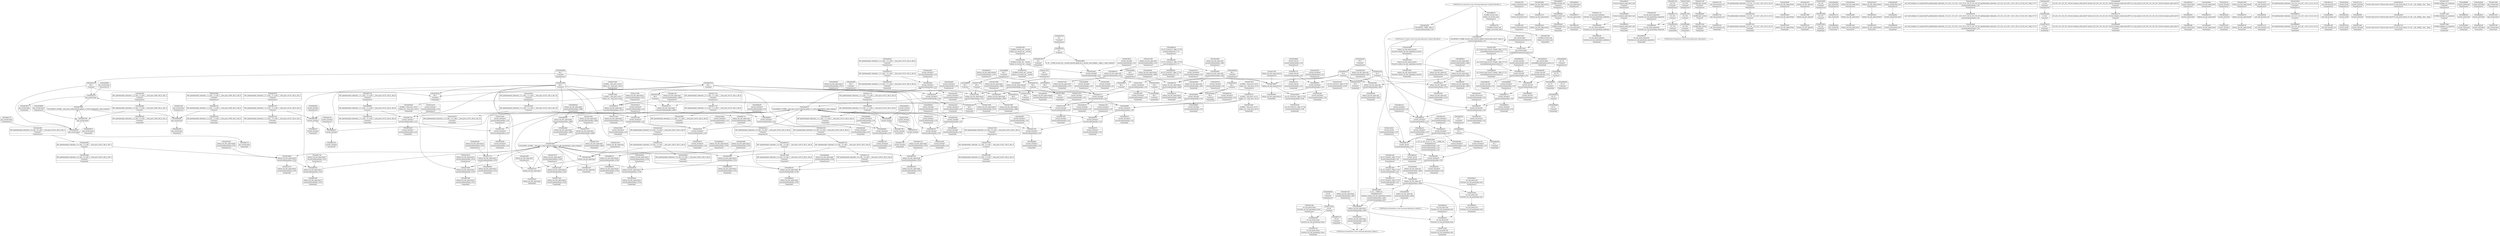 digraph {
	CE0x4da2dd0 [shape=record,shape=Mrecord,label="{CE0x4da2dd0|current_sid:tmp13|security/selinux/hooks.c,218}"]
	CE0x4da7f10 [shape=record,shape=Mrecord,label="{CE0x4da7f10|current_sid:land.lhs.true|*SummSource*}"]
	CE0x4da3cb0 [shape=record,shape=Mrecord,label="{CE0x4da3cb0|current_sid:tmp14|security/selinux/hooks.c,218|*SummSink*}"]
	CE0x4d51c10 [shape=record,shape=Mrecord,label="{CE0x4d51c10|selinux_tun_dev_open:return}"]
	CE0x4d56a60 [shape=record,shape=Mrecord,label="{CE0x4d56a60|GLOBAL:current_sid|*Constant*|*SummSink*}"]
	CE0x4d58150 [shape=record,shape=Mrecord,label="{CE0x4d58150|i64*_getelementptr_inbounds_(_9_x_i64_,_9_x_i64_*___llvm_gcov_ctr413,_i64_0,_i64_8)|*Constant*}"]
	CE0x4d59800 [shape=record,shape=Mrecord,label="{CE0x4d59800|get_current:tmp2|*SummSource*}"]
	CE0x63fde70 [shape=record,shape=Mrecord,label="{CE0x63fde70|avc_has_perm:entry}"]
	CE0x4d55380 [shape=record,shape=Mrecord,label="{CE0x4d55380|i64*_getelementptr_inbounds_(_9_x_i64_,_9_x_i64_*___llvm_gcov_ctr413,_i64_0,_i64_3)|*Constant*|*SummSink*}"]
	CE0x4d5f2f0 [shape=record,shape=Mrecord,label="{CE0x4d5f2f0|selinux_tun_dev_open:tmp2|security/selinux/hooks.c,4693|*SummSink*}"]
	CE0x4d87810 [shape=record,shape=Mrecord,label="{CE0x4d87810|GLOBAL:current_sid.__warned|Global_var:current_sid.__warned|*SummSink*}"]
	CE0x4dbcc30 [shape=record,shape=Mrecord,label="{CE0x4dbcc30|i64*_getelementptr_inbounds_(_2_x_i64_,_2_x_i64_*___llvm_gcov_ctr98,_i64_0,_i64_0)|*Constant*}"]
	CE0x4d8cd90 [shape=record,shape=Mrecord,label="{CE0x4d8cd90|avc_has_perm:auditdata|Function::avc_has_perm&Arg::auditdata::}"]
	CE0x4d72d00 [shape=record,shape=Mrecord,label="{CE0x4d72d00|i64_4|*Constant*|*SummSink*}"]
	CE0x4d917e0 [shape=record,shape=Mrecord,label="{CE0x4d917e0|i32_128|*Constant*|*SummSource*}"]
	CE0x4d52630 [shape=record,shape=Mrecord,label="{CE0x4d52630|selinux_tun_dev_open:security|Function::selinux_tun_dev_open&Arg::security::|*SummSink*}"]
	CE0x4da5670 [shape=record,shape=Mrecord,label="{CE0x4da5670|current_sid:tmp11|security/selinux/hooks.c,218|*SummSink*}"]
	CE0x4d6b6e0 [shape=record,shape=Mrecord,label="{CE0x4d6b6e0|GLOBAL:get_current|*Constant*}"]
	CE0x4d61f30 [shape=record,shape=Mrecord,label="{CE0x4d61f30|i8_1|*Constant*}"]
	CE0x4dbc820 [shape=record,shape=Mrecord,label="{CE0x4dbc820|current_sid:tmp24|security/selinux/hooks.c,220|*SummSink*}"]
	CE0x4da9980 [shape=record,shape=Mrecord,label="{CE0x4da9980|current_sid:tmp9|security/selinux/hooks.c,218|*SummSource*}"]
	CE0x4d53fe0 [shape=record,shape=Mrecord,label="{CE0x4d53fe0|selinux_tun_dev_open:sid1|security/selinux/hooks.c,4697}"]
	CE0x4db9e90 [shape=record,shape=Mrecord,label="{CE0x4db9e90|i32_22|*Constant*|*SummSink*}"]
	CE0x4d587e0 [shape=record,shape=Mrecord,label="{CE0x4d587e0|selinux_tun_dev_open:tmp15|security/selinux/hooks.c,4704}"]
	CE0x4d53220 [shape=record,shape=Mrecord,label="{CE0x4d53220|_call_void_mcount()_#3|*SummSink*}"]
	CE0x4d72de0 [shape=record,shape=Mrecord,label="{CE0x4d72de0|selinux_tun_dev_open:tmp10|security/selinux/hooks.c,4703}"]
	CE0x4d586a0 [shape=record,shape=Mrecord,label="{CE0x4d586a0|current_sid:tmp4|security/selinux/hooks.c,218}"]
	CE0x4d7e320 [shape=record,shape=Mrecord,label="{CE0x4d7e320|current_sid:land.lhs.true}"]
	CE0x4d636a0 [shape=record,shape=Mrecord,label="{CE0x4d636a0|selinux_tun_dev_open:tmp12|security/selinux/hooks.c,4703|*SummSink*}"]
	CE0x4d623b0 [shape=record,shape=Mrecord,label="{CE0x4d623b0|i8*_getelementptr_inbounds_(_25_x_i8_,_25_x_i8_*_.str3,_i32_0,_i32_0)|*Constant*}"]
	CE0x6af9a10 [shape=record,shape=Mrecord,label="{CE0x6af9a10|avc_has_perm:ssid|Function::avc_has_perm&Arg::ssid::|*SummSource*}"]
	CE0x4dba1f0 [shape=record,shape=Mrecord,label="{CE0x4dba1f0|current_sid:security|security/selinux/hooks.c,218}"]
	CE0x4d5f360 [shape=record,shape=Mrecord,label="{CE0x4d5f360|selinux_tun_dev_open:call|security/selinux/hooks.c,4694}"]
	CE0x4d75320 [shape=record,shape=Mrecord,label="{CE0x4d75320|selinux_tun_dev_open:call3|security/selinux/hooks.c,4701|*SummSink*}"]
	CE0x4d70610 [shape=record,shape=Mrecord,label="{CE0x4d70610|selinux_tun_dev_open:tmp13|security/selinux/hooks.c,4703|*SummSource*}"]
	CE0x4d611e0 [shape=record,shape=Mrecord,label="{CE0x4d611e0|selinux_tun_dev_open:tmp8|security/selinux/hooks.c,4700|*SummSource*}"]
	CE0x4d6b5b0 [shape=record,shape=Mrecord,label="{CE0x4d6b5b0|current_sid:call4|security/selinux/hooks.c,218|*SummSink*}"]
	CE0x4d75650 [shape=record,shape=Mrecord,label="{CE0x4d75650|i32_256|*Constant*|*SummSource*}"]
	CE0x4d57af0 [shape=record,shape=Mrecord,label="{CE0x4d57af0|get_current:tmp|*SummSource*}"]
	CE0x4da9190 [shape=record,shape=Mrecord,label="{CE0x4da9190|i64*_getelementptr_inbounds_(_11_x_i64_,_11_x_i64_*___llvm_gcov_ctr125,_i64_0,_i64_6)|*Constant*|*SummSink*}"]
	"CONST[source:1(input),value:2(dynamic)][purpose:{object}][SrcIdx:0]"
	CE0x5a72210 [shape=record,shape=Mrecord,label="{CE0x5a72210|selinux_tun_dev_open:tmp12|security/selinux/hooks.c,4703}"]
	CE0x4d59e80 [shape=record,shape=Mrecord,label="{CE0x4d59e80|selinux_tun_dev_open:if.then|*SummSource*}"]
	CE0x4da7810 [shape=record,shape=Mrecord,label="{CE0x4da7810|current_sid:tobool1|security/selinux/hooks.c,218|*SummSource*}"]
	CE0x4d609f0 [shape=record,shape=Mrecord,label="{CE0x4d609f0|current_sid:tmp15|security/selinux/hooks.c,218}"]
	CE0x4d871a0 [shape=record,shape=Mrecord,label="{CE0x4d871a0|i64*_getelementptr_inbounds_(_11_x_i64_,_11_x_i64_*___llvm_gcov_ctr125,_i64_0,_i64_9)|*Constant*|*SummSource*}"]
	CE0x4dc42a0 [shape=record,shape=Mrecord,label="{CE0x4dc42a0|i64*_getelementptr_inbounds_(_2_x_i64_,_2_x_i64_*___llvm_gcov_ctr98,_i64_0,_i64_0)|*Constant*|*SummSink*}"]
	CE0x4d7cd70 [shape=record,shape=Mrecord,label="{CE0x4d7cd70|current_sid:tmp7|security/selinux/hooks.c,218|*SummSource*}"]
	CE0x4d6b1a0 [shape=record,shape=Mrecord,label="{CE0x4d6b1a0|current_sid:call4|security/selinux/hooks.c,218}"]
	CE0x4d8ce00 [shape=record,shape=Mrecord,label="{CE0x4d8ce00|_ret_i32_%retval.0,_!dbg_!27728|security/selinux/avc.c,775}"]
	CE0x4da7990 [shape=record,shape=Mrecord,label="{CE0x4da7990|current_sid:tobool1|security/selinux/hooks.c,218|*SummSink*}"]
	CE0x4d81370 [shape=record,shape=Mrecord,label="{CE0x4d81370|current_sid:call|security/selinux/hooks.c,218}"]
	CE0x4da37f0 [shape=record,shape=Mrecord,label="{CE0x4da37f0|GLOBAL:current_task|Global_var:current_task}"]
	CE0x4d6c830 [shape=record,shape=Mrecord,label="{CE0x4d6c830|selinux_tun_dev_open:tmp6|security/selinux/hooks.c,4699}"]
	CE0x4dba2d0 [shape=record,shape=Mrecord,label="{CE0x4dba2d0|current_sid:security|security/selinux/hooks.c,218|*SummSink*}"]
	CE0x4d4d8e0 [shape=record,shape=Mrecord,label="{CE0x4d4d8e0|selinux_tun_dev_open:tmp3|security/selinux/hooks.c,4697}"]
	CE0x4d86fd0 [shape=record,shape=Mrecord,label="{CE0x4d86fd0|i64*_getelementptr_inbounds_(_11_x_i64_,_11_x_i64_*___llvm_gcov_ctr125,_i64_0,_i64_9)|*Constant*}"]
	CE0x4d52030 [shape=record,shape=Mrecord,label="{CE0x4d52030|selinux_tun_dev_open:bb|*SummSink*}"]
	CE0x4d90540 [shape=record,shape=Mrecord,label="{CE0x4d90540|avc_has_perm:requested|Function::avc_has_perm&Arg::requested::}"]
	CE0x4d7d830 [shape=record,shape=Mrecord,label="{CE0x4d7d830|i32_218|*Constant*|*SummSource*}"]
	CE0x4d75b70 [shape=record,shape=Mrecord,label="{CE0x4d75b70|selinux_tun_dev_open:tmp19|security/selinux/hooks.c,4708|*SummSource*}"]
	CE0x4d54dc0 [shape=record,shape=Mrecord,label="{CE0x4d54dc0|GLOBAL:__llvm_gcov_ctr413|Global_var:__llvm_gcov_ctr413|*SummSink*}"]
	CE0x4d63110 [shape=record,shape=Mrecord,label="{CE0x4d63110|i16_49|*Constant*|*SummSink*}"]
	CE0x4d59990 [shape=record,shape=Mrecord,label="{CE0x4d59990|current_sid:tmp4|security/selinux/hooks.c,218|*SummSink*}"]
	CE0x4d75390 [shape=record,shape=Mrecord,label="{CE0x4d75390|selinux_tun_dev_open:call3|security/selinux/hooks.c,4701|*SummSource*}"]
	CE0x4da9890 [shape=record,shape=Mrecord,label="{CE0x4da9890|current_sid:tmp10|security/selinux/hooks.c,218}"]
	CE0x4d7ec70 [shape=record,shape=Mrecord,label="{CE0x4d7ec70|get_current:bb}"]
	CE0x4d5af80 [shape=record,shape=Mrecord,label="{CE0x4d5af80|selinux_tun_dev_open:entry}"]
	CE0x4d61650 [shape=record,shape=Mrecord,label="{CE0x4d61650|selinux_tun_dev_open:tmp17|security/selinux/hooks.c,4705}"]
	CE0x4d7f3b0 [shape=record,shape=Mrecord,label="{CE0x4d7f3b0|selinux_tun_dev_open:tmp7|security/selinux/hooks.c,4699|*SummSource*}"]
	CE0x4d60a60 [shape=record,shape=Mrecord,label="{CE0x4d60a60|current_sid:tmp15|security/selinux/hooks.c,218|*SummSource*}"]
	CE0x4d7c680 [shape=record,shape=Mrecord,label="{CE0x4d7c680|_ret_%struct.task_struct*_%tmp4,_!dbg_!27714|./arch/x86/include/asm/current.h,14|*SummSource*}"]
	CE0x4d51f80 [shape=record,shape=Mrecord,label="{CE0x4d51f80|i64_1|*Constant*}"]
	CE0x4db9400 [shape=record,shape=Mrecord,label="{CE0x4db9400|current_sid:cred|security/selinux/hooks.c,218|*SummSink*}"]
	CE0x4d6c700 [shape=record,shape=Mrecord,label="{CE0x4d6c700|selinux_tun_dev_open:tmp5|security/selinux/hooks.c,4699|*SummSource*}"]
	CE0x4d6c8a0 [shape=record,shape=Mrecord,label="{CE0x4d6c8a0|selinux_tun_dev_open:tmp6|security/selinux/hooks.c,4699|*SummSource*}"]
	CE0x4d58630 [shape=record,shape=Mrecord,label="{CE0x4d58630|i64_3|*Constant*|*SummSink*}"]
	CE0x4d52e00 [shape=record,shape=Mrecord,label="{CE0x4d52e00|selinux_tun_dev_open:if.then5|*SummSink*}"]
	CE0x4d67780 [shape=record,shape=Mrecord,label="{CE0x4d67780|current_sid:tmp|*SummSink*}"]
	CE0x4d7fd00 [shape=record,shape=Mrecord,label="{CE0x4d7fd00|current_sid:tmp8|security/selinux/hooks.c,218|*SummSink*}"]
	CE0x4da48c0 [shape=record,shape=Mrecord,label="{CE0x4da48c0|current_sid:land.lhs.true2}"]
	CE0x4d5d860 [shape=record,shape=Mrecord,label="{CE0x4d5d860|_call_void_lockdep_rcu_suspicious(i8*_getelementptr_inbounds_(_25_x_i8_,_25_x_i8_*_.str3,_i32_0,_i32_0),_i32_218,_i8*_getelementptr_inbounds_(_45_x_i8_,_45_x_i8_*_.str12,_i32_0,_i32_0))_#10,_!dbg_!27727|security/selinux/hooks.c,218|*SummSource*}"]
	CE0x4dbb440 [shape=record,shape=Mrecord,label="{CE0x4dbb440|i32_1|*Constant*|*SummSink*}"]
	CE0x4d80400 [shape=record,shape=Mrecord,label="{CE0x4d80400|current_sid:tobool|security/selinux/hooks.c,218}"]
	CE0x4da8730 [shape=record,shape=Mrecord,label="{CE0x4da8730|i64_5|*Constant*}"]
	CE0x4d80c30 [shape=record,shape=Mrecord,label="{CE0x4d80c30|current_sid:tmp7|security/selinux/hooks.c,218}"]
	CE0x4d61900 [shape=record,shape=Mrecord,label="{CE0x4d61900|selinux_tun_dev_open:tmp17|security/selinux/hooks.c,4705|*SummSink*}"]
	"CONST[source:0(mediator),value:0(static)][purpose:{operation}]"
	CE0x4da11d0 [shape=record,shape=Mrecord,label="{CE0x4da11d0|current_sid:tmp11|security/selinux/hooks.c,218|*SummSource*}"]
	CE0x4dbc640 [shape=record,shape=Mrecord,label="{CE0x4dbc640|current_sid:tmp24|security/selinux/hooks.c,220}"]
	CE0x4dbb5a0 [shape=record,shape=Mrecord,label="{CE0x4dbb5a0|current_sid:sid|security/selinux/hooks.c,220|*SummSink*}"]
	CE0x4da7fb0 [shape=record,shape=Mrecord,label="{CE0x4da7fb0|current_sid:land.lhs.true|*SummSink*}"]
	CE0x4da7170 [shape=record,shape=Mrecord,label="{CE0x4da7170|i64*_getelementptr_inbounds_(_11_x_i64_,_11_x_i64_*___llvm_gcov_ctr125,_i64_0,_i64_0)|*Constant*|*SummSource*}"]
	CE0x4d8f3c0 [shape=record,shape=Mrecord,label="{CE0x4d8f3c0|%struct.common_audit_data*_null|*Constant*|*SummSource*}"]
	CE0x4d76e20 [shape=record,shape=Mrecord,label="{CE0x4d76e20|i1_true|*Constant*|*SummSink*}"]
	CE0x4d4cf40 [shape=record,shape=Mrecord,label="{CE0x4d4cf40|selinux_tun_dev_open:sid1|security/selinux/hooks.c,4697|*SummSink*}"]
	CE0x4d53590 [shape=record,shape=Mrecord,label="{CE0x4d53590|i32_0|*Constant*|*SummSink*}"]
	CE0x4d503b0 [shape=record,shape=Mrecord,label="{CE0x4d503b0|selinux_tun_dev_open:sid1|security/selinux/hooks.c,4697|*SummSource*}"]
	CE0x4d8e080 [shape=record,shape=Mrecord,label="{CE0x4d8e080|i32_(i32,_i32,_i16,_i32,_%struct.common_audit_data*)*_bitcast_(i32_(i32,_i32,_i16,_i32,_%struct.common_audit_data.495*)*_avc_has_perm_to_i32_(i32,_i32,_i16,_i32,_%struct.common_audit_data*)*)|*Constant*|*SummSource*}"]
	CE0x4da6070 [shape=record,shape=Mrecord,label="{CE0x4da6070|COLLAPSED:_GCMRE___llvm_gcov_ctr125_internal_global_11_x_i64_zeroinitializer:_elem_0:default:}"]
	CE0x4d566d0 [shape=record,shape=Mrecord,label="{CE0x4d566d0|current_sid:call|security/selinux/hooks.c,218|*SummSource*}"]
	CE0x4d58520 [shape=record,shape=Mrecord,label="{CE0x4d58520|i64_0|*Constant*}"]
	CE0x4d928c0 [shape=record,shape=Mrecord,label="{CE0x4d928c0|current_sid:do.body|*SummSource*}"]
	CE0x4d534e0 [shape=record,shape=Mrecord,label="{CE0x4d534e0|selinux_tun_dev_open:if.then5|*SummSource*}"]
	CE0x4d88920 [shape=record,shape=Mrecord,label="{CE0x4d88920|selinux_tun_dev_open:tmp2|security/selinux/hooks.c,4693|*SummSource*}"]
	CE0x4d7b9e0 [shape=record,shape=Mrecord,label="{CE0x4d7b9e0|current_sid:tmp19|security/selinux/hooks.c,218|*SummSink*}"]
	CE0x4d67dd0 [shape=record,shape=Mrecord,label="{CE0x4d67dd0|GLOBAL:current_task|Global_var:current_task|*SummSink*}"]
	CE0x4d55850 [shape=record,shape=Mrecord,label="{CE0x4d55850|i64_2|*Constant*}"]
	CE0x4d87d90 [shape=record,shape=Mrecord,label="{CE0x4d87d90|current_sid:tmp6|security/selinux/hooks.c,218}"]
	CE0x4d5d5e0 [shape=record,shape=Mrecord,label="{CE0x4d5d5e0|selinux_tun_dev_open:call|security/selinux/hooks.c,4694|*SummSink*}"]
	CE0x4dc41c0 [shape=record,shape=Mrecord,label="{CE0x4dc41c0|get_current:tmp1}"]
	CE0x4da89c0 [shape=record,shape=Mrecord,label="{CE0x4da89c0|i64_4|*Constant*}"]
	CE0x4d65310 [shape=record,shape=Mrecord,label="{CE0x4d65310|selinux_tun_dev_open:if.end}"]
	CE0x4d56ad0 [shape=record,shape=Mrecord,label="{CE0x4d56ad0|current_sid:entry}"]
	CE0x4d6bb50 [shape=record,shape=Mrecord,label="{CE0x4d6bb50|selinux_tun_dev_open:tmp18|security/selinux/hooks.c,4708|*SummSink*}"]
	CE0x4dba620 [shape=record,shape=Mrecord,label="{CE0x4dba620|current_sid:tmp22|security/selinux/hooks.c,218}"]
	CE0x4d76c00 [shape=record,shape=Mrecord,label="{CE0x4d76c00|selinux_tun_dev_open:tmp16|security/selinux/hooks.c,4705|*SummSource*}"]
	CE0x4d4d780 [shape=record,shape=Mrecord,label="{CE0x4d4d780|selinux_tun_dev_open:if.end6|*SummSink*}"]
	CE0x4da39c0 [shape=record,shape=Mrecord,label="{CE0x4da39c0|current_sid:tmp14|security/selinux/hooks.c,218}"]
	CE0x4db8cb0 [shape=record,shape=Mrecord,label="{CE0x4db8cb0|_ret_%struct.task_struct*_%tmp4,_!dbg_!27714|./arch/x86/include/asm/current.h,14|*SummSink*}"]
	CE0x4d79990 [shape=record,shape=Mrecord,label="{CE0x4d79990|selinux_tun_dev_open:retval.0}"]
	CE0x4d53dd0 [shape=record,shape=Mrecord,label="{CE0x4d53dd0|COLLAPSED:_GCMRE___llvm_gcov_ctr413_internal_global_9_x_i64_zeroinitializer:_elem_0:default:}"]
	CE0x4d81f10 [shape=record,shape=Mrecord,label="{CE0x4d81f10|selinux_tun_dev_open:tobool|security/selinux/hooks.c,4699}"]
	CE0x4d5ed40 [shape=record,shape=Mrecord,label="{CE0x4d5ed40|selinux_tun_dev_open:tmp14|security/selinux/hooks.c,4704}"]
	CE0x4dc4150 [shape=record,shape=Mrecord,label="{CE0x4dc4150|i64_1|*Constant*}"]
	CE0x4d7f960 [shape=record,shape=Mrecord,label="{CE0x4d7f960|0:_i8,_:_GCMR_current_sid.__warned_internal_global_i8_0,_section_.data.unlikely_,_align_1:_elem_0:default:}"]
	CE0x4d5e9b0 [shape=record,shape=Mrecord,label="{CE0x4d5e9b0|selinux_tun_dev_open:call2|security/selinux/hooks.c,4697}"]
	CE0x4d6b430 [shape=record,shape=Mrecord,label="{CE0x4d6b430|current_sid:call4|security/selinux/hooks.c,218|*SummSource*}"]
	CE0x4d5a880 [shape=record,shape=Mrecord,label="{CE0x4d5a880|selinux_tun_dev_open:tmp6|security/selinux/hooks.c,4699|*SummSink*}"]
	CE0x4d76140 [shape=record,shape=Mrecord,label="{CE0x4d76140|_ret_i32_%retval.0,_!dbg_!27734|security/selinux/hooks.c,4708|*SummSource*}"]
	CE0x4d75180 [shape=record,shape=Mrecord,label="{CE0x4d75180|current_sid:tmp5|security/selinux/hooks.c,218}"]
	CE0x4d66a50 [shape=record,shape=Mrecord,label="{CE0x4d66a50|current_sid:tmp3}"]
	CE0x4d70360 [shape=record,shape=Mrecord,label="{CE0x4d70360|selinux_tun_dev_open:tmp13|security/selinux/hooks.c,4703}"]
	CE0x4d5c370 [shape=record,shape=Mrecord,label="{CE0x4d5c370|i64*_getelementptr_inbounds_(_9_x_i64_,_9_x_i64_*___llvm_gcov_ctr413,_i64_0,_i64_6)|*Constant*|*SummSink*}"]
	CE0x4d53bc0 [shape=record,shape=Mrecord,label="{CE0x4d53bc0|selinux_tun_dev_open:if.then5}"]
	CE0x4d7cc10 [shape=record,shape=Mrecord,label="{CE0x4d7cc10|_call_void_mcount()_#3|*SummSink*}"]
	CE0x4d6ffd0 [shape=record,shape=Mrecord,label="{CE0x4d6ffd0|i64_5|*Constant*|*SummSource*}"]
	CE0x4da5e90 [shape=record,shape=Mrecord,label="{CE0x4da5e90|i64*_getelementptr_inbounds_(_11_x_i64_,_11_x_i64_*___llvm_gcov_ctr125,_i64_0,_i64_0)|*Constant*|*SummSink*}"]
	CE0x4d53170 [shape=record,shape=Mrecord,label="{CE0x4d53170|_ret_i32_%tmp24,_!dbg_!27742|security/selinux/hooks.c,220|*SummSink*}"]
	CE0x4d76b90 [shape=record,shape=Mrecord,label="{CE0x4d76b90|selinux_tun_dev_open:tmp16|security/selinux/hooks.c,4705}"]
	CE0x4d809a0 [shape=record,shape=Mrecord,label="{CE0x4d809a0|current_sid:tmp6|security/selinux/hooks.c,218|*SummSource*}"]
	CE0x4dbc9d0 [shape=record,shape=Mrecord,label="{CE0x4dbc9d0|get_current:bb|*SummSource*}"]
	CE0x4d79b70 [shape=record,shape=Mrecord,label="{CE0x4d79b70|selinux_tun_dev_open:sid7|security/selinux/hooks.c,4705|*SummSource*}"]
	CE0x4d7acb0 [shape=record,shape=Mrecord,label="{CE0x4d7acb0|current_sid:tmp18|security/selinux/hooks.c,218}"]
	CE0x4dba260 [shape=record,shape=Mrecord,label="{CE0x4dba260|current_sid:security|security/selinux/hooks.c,218|*SummSource*}"]
	CE0x4d59870 [shape=record,shape=Mrecord,label="{CE0x4d59870|get_current:tmp2|*SummSink*}"]
	CE0x4d73e60 [shape=record,shape=Mrecord,label="{CE0x4d73e60|GLOBAL:__llvm_gcov_ctr413|Global_var:__llvm_gcov_ctr413}"]
	CE0x4d91850 [shape=record,shape=Mrecord,label="{CE0x4d91850|i32_128|*Constant*|*SummSink*}"]
	CE0x4dbaa10 [shape=record,shape=Mrecord,label="{CE0x4dbaa10|current_sid:tmp22|security/selinux/hooks.c,218|*SummSink*}"]
	CE0x4d51ed0 [shape=record,shape=Mrecord,label="{CE0x4d51ed0|avc_has_perm:tclass|Function::avc_has_perm&Arg::tclass::|*SummSource*}"]
	CE0x4d93a90 [shape=record,shape=Mrecord,label="{CE0x4d93a90|current_sid:land.lhs.true2|*SummSource*}"]
	CE0x4d7cb70 [shape=record,shape=Mrecord,label="{CE0x4d7cb70|_call_void_mcount()_#3|*SummSource*}"]
	CE0x4d8e0f0 [shape=record,shape=Mrecord,label="{CE0x4d8e0f0|i32_(i32,_i32,_i16,_i32,_%struct.common_audit_data*)*_bitcast_(i32_(i32,_i32,_i16,_i32,_%struct.common_audit_data.495*)*_avc_has_perm_to_i32_(i32,_i32,_i16,_i32,_%struct.common_audit_data*)*)|*Constant*|*SummSink*}"]
	CE0x4d5c680 [shape=record,shape=Mrecord,label="{CE0x4d5c680|i64*_getelementptr_inbounds_(_9_x_i64_,_9_x_i64_*___llvm_gcov_ctr413,_i64_0,_i64_7)|*Constant*}"]
	CE0x4da1740 [shape=record,shape=Mrecord,label="{CE0x4da1740|current_sid:tmp1|*SummSink*}"]
	CE0x4d582c0 [shape=record,shape=Mrecord,label="{CE0x4d582c0|i64*_getelementptr_inbounds_(_9_x_i64_,_9_x_i64_*___llvm_gcov_ctr413,_i64_0,_i64_8)|*Constant*|*SummSource*}"]
	CE0x4da9a50 [shape=record,shape=Mrecord,label="{CE0x4da9a50|current_sid:tmp9|security/selinux/hooks.c,218|*SummSink*}"]
	CE0x4d7bd70 [shape=record,shape=Mrecord,label="{CE0x4d7bd70|current_sid:tmp20|security/selinux/hooks.c,218|*SummSink*}"]
	CE0x4d67810 [shape=record,shape=Mrecord,label="{CE0x4d67810|i64_1|*Constant*}"]
	CE0x4d5ee20 [shape=record,shape=Mrecord,label="{CE0x4d5ee20|selinux_tun_dev_open:tmp14|security/selinux/hooks.c,4704|*SummSink*}"]
	CE0x4d5e270 [shape=record,shape=Mrecord,label="{CE0x4d5e270|selinux_tun_dev_open:tmp5|security/selinux/hooks.c,4699}"]
	CE0x4d63280 [shape=record,shape=Mrecord,label="{CE0x4d63280|avc_has_perm:tclass|Function::avc_has_perm&Arg::tclass::}"]
	CE0x4db9b10 [shape=record,shape=Mrecord,label="{CE0x4db9b10|current_sid:tmp21|security/selinux/hooks.c,218|*SummSink*}"]
	CE0x4d61100 [shape=record,shape=Mrecord,label="{CE0x4d61100|current_sid:tmp16|security/selinux/hooks.c,218|*SummSink*}"]
	CE0x4d532d0 [shape=record,shape=Mrecord,label="{CE0x4d532d0|selinux_tun_dev_open:security|Function::selinux_tun_dev_open&Arg::security::}"]
	CE0x4d7fc90 [shape=record,shape=Mrecord,label="{CE0x4d7fc90|current_sid:tobool1|security/selinux/hooks.c,218}"]
	CE0x4d546c0 [shape=record,shape=Mrecord,label="{CE0x4d546c0|selinux_tun_dev_open:tmp3|security/selinux/hooks.c,4697|*SummSink*}"]
	CE0x4d87330 [shape=record,shape=Mrecord,label="{CE0x4d87330|i64*_getelementptr_inbounds_(_11_x_i64_,_11_x_i64_*___llvm_gcov_ctr125,_i64_0,_i64_9)|*Constant*|*SummSink*}"]
	CE0x4d51690 [shape=record,shape=Mrecord,label="{CE0x4d51690|selinux_tun_dev_open:if.end6|*SummSource*}"]
	CE0x4d6dbe0 [shape=record,shape=Mrecord,label="{CE0x4d6dbe0|selinux_tun_dev_open:tmp9|security/selinux/hooks.c,4700|*SummSource*}"]
	CE0x4d542a0 [shape=record,shape=Mrecord,label="{CE0x4d542a0|selinux_tun_dev_open:return|*SummSink*}"]
	CE0x4da6000 [shape=record,shape=Mrecord,label="{CE0x4da6000|current_sid:tmp}"]
	CE0x4da58f0 [shape=record,shape=Mrecord,label="{CE0x4da58f0|current_sid:tmp12|security/selinux/hooks.c,218|*SummSource*}"]
	CE0x4d59790 [shape=record,shape=Mrecord,label="{CE0x4d59790|get_current:tmp2}"]
	CE0x4d67470 [shape=record,shape=Mrecord,label="{CE0x4d67470|i64*_getelementptr_inbounds_(_11_x_i64_,_11_x_i64_*___llvm_gcov_ctr125,_i64_0,_i64_1)|*Constant*}"]
	CE0x4d670b0 [shape=record,shape=Mrecord,label="{CE0x4d670b0|selinux_tun_dev_open:tmp13|security/selinux/hooks.c,4703|*SummSink*}"]
	CE0x4d5c230 [shape=record,shape=Mrecord,label="{CE0x4d5c230|i64*_getelementptr_inbounds_(_9_x_i64_,_9_x_i64_*___llvm_gcov_ctr413,_i64_0,_i64_6)|*Constant*|*SummSource*}"]
	CE0x4d73d80 [shape=record,shape=Mrecord,label="{CE0x4d73d80|selinux_tun_dev_open:tmp4|security/selinux/hooks.c,4699|*SummSource*}"]
	CE0x4d79ce0 [shape=record,shape=Mrecord,label="{CE0x4d79ce0|selinux_tun_dev_open:sid7|security/selinux/hooks.c,4705|*SummSink*}"]
	CE0x4d561b0 [shape=record,shape=Mrecord,label="{CE0x4d561b0|get_current:tmp4|./arch/x86/include/asm/current.h,14|*SummSink*}"]
	CE0x4d5d8d0 [shape=record,shape=Mrecord,label="{CE0x4d5d8d0|_call_void_lockdep_rcu_suspicious(i8*_getelementptr_inbounds_(_25_x_i8_,_25_x_i8_*_.str3,_i32_0,_i32_0),_i32_218,_i8*_getelementptr_inbounds_(_45_x_i8_,_45_x_i8_*_.str12,_i32_0,_i32_0))_#10,_!dbg_!27727|security/selinux/hooks.c,218|*SummSink*}"]
	CE0x4d56d40 [shape=record,shape=Mrecord,label="{CE0x4d56d40|selinux_tun_dev_open:tmp4|security/selinux/hooks.c,4699}"]
	CE0x4d86d00 [shape=record,shape=Mrecord,label="{CE0x4d86d00|i8*_getelementptr_inbounds_(_45_x_i8_,_45_x_i8_*_.str12,_i32_0,_i32_0)|*Constant*|*SummSink*}"]
	CE0x4d7fb20 [shape=record,shape=Mrecord,label="{CE0x4d7fb20|current_sid:tmp8|security/selinux/hooks.c,218|*SummSource*}"]
	CE0x4d77130 [shape=record,shape=Mrecord,label="{CE0x4d77130|i64*_getelementptr_inbounds_(_11_x_i64_,_11_x_i64_*___llvm_gcov_ctr125,_i64_0,_i64_8)|*Constant*}"]
	CE0x4d64c30 [shape=record,shape=Mrecord,label="{CE0x4d64c30|avc_has_perm:tsid|Function::avc_has_perm&Arg::tsid::}"]
	CE0x4d7efa0 [shape=record,shape=Mrecord,label="{CE0x4d7efa0|get_current:tmp4|./arch/x86/include/asm/current.h,14|*SummSource*}"]
	CE0x4d58440 [shape=record,shape=Mrecord,label="{CE0x4d58440|i64_3|*Constant*|*SummSource*}"]
	CE0x4d62e90 [shape=record,shape=Mrecord,label="{CE0x4d62e90|current_sid:tmp2}"]
	CE0x4d80b00 [shape=record,shape=Mrecord,label="{CE0x4d80b00|current_sid:tmp6|security/selinux/hooks.c,218|*SummSink*}"]
	CE0x4d73620 [shape=record,shape=Mrecord,label="{CE0x4d73620|selinux_tun_dev_open:if.then|*SummSink*}"]
	CE0x4d5cb40 [shape=record,shape=Mrecord,label="{CE0x4d5cb40|selinux_tun_dev_open:if.then}"]
	"CONST[source:0(mediator),value:2(dynamic)][purpose:{subject}]"
	CE0x4d73ed0 [shape=record,shape=Mrecord,label="{CE0x4d73ed0|GLOBAL:__llvm_gcov_ctr413|Global_var:__llvm_gcov_ctr413|*SummSource*}"]
	CE0x4d52420 [shape=record,shape=Mrecord,label="{CE0x4d52420|selinux_tun_dev_open:entry|*SummSink*}"]
	CE0x4d61d20 [shape=record,shape=Mrecord,label="{CE0x4d61d20|selinux_tun_dev_open:tmp|*SummSink*}"]
	CE0x4da0860 [shape=record,shape=Mrecord,label="{CE0x4da0860|_call_void_mcount()_#3}"]
	CE0x4db98f0 [shape=record,shape=Mrecord,label="{CE0x4db98f0|current_sid:tmp21|security/selinux/hooks.c,218|*SummSource*}"]
	CE0x4d81260 [shape=record,shape=Mrecord,label="{CE0x4d81260|_call_void_mcount()_#3|*SummSink*}"]
	CE0x4d762c0 [shape=record,shape=Mrecord,label="{CE0x4d762c0|current_sid:bb|*SummSink*}"]
	CE0x4d7e1c0 [shape=record,shape=Mrecord,label="{CE0x4d7e1c0|current_sid:if.end|*SummSource*}"]
	CE0x4d5f500 [shape=record,shape=Mrecord,label="{CE0x4d5f500|i64*_getelementptr_inbounds_(_2_x_i64_,_2_x_i64_*___llvm_gcov_ctr98,_i64_0,_i64_1)|*Constant*|*SummSource*}"]
	CE0x4d761b0 [shape=record,shape=Mrecord,label="{CE0x4d761b0|_ret_i32_%retval.0,_!dbg_!27734|security/selinux/hooks.c,4708|*SummSink*}"]
	CE0x4d67220 [shape=record,shape=Mrecord,label="{CE0x4d67220|i64*_getelementptr_inbounds_(_9_x_i64_,_9_x_i64_*___llvm_gcov_ctr413,_i64_0,_i64_6)|*Constant*}"]
	CE0x4d74f10 [shape=record,shape=Mrecord,label="{CE0x4d74f10|GLOBAL:__llvm_gcov_ctr125|Global_var:__llvm_gcov_ctr125|*SummSource*}"]
	CE0x4d6cd50 [shape=record,shape=Mrecord,label="{CE0x4d6cd50|selinux_tun_dev_open:bb|*SummSource*}"]
	CE0x4d5a1c0 [shape=record,shape=Mrecord,label="{CE0x4d5a1c0|current_sid:call|security/selinux/hooks.c,218|*SummSink*}"]
	CE0x5a720a0 [shape=record,shape=Mrecord,label="{CE0x5a720a0|selinux_tun_dev_open:tmp11|security/selinux/hooks.c,4703|*SummSink*}"]
	CE0x4d888b0 [shape=record,shape=Mrecord,label="{CE0x4d888b0|GLOBAL:current_sid|*Constant*}"]
	CE0x4d58aa0 [shape=record,shape=Mrecord,label="{CE0x4d58aa0|selinux_tun_dev_open:tmp15|security/selinux/hooks.c,4704|*SummSink*}"]
	CE0x4d61250 [shape=record,shape=Mrecord,label="{CE0x4d61250|selinux_tun_dev_open:tmp8|security/selinux/hooks.c,4700}"]
	CE0x4da67c0 [shape=record,shape=Mrecord,label="{CE0x4da67c0|i64*_getelementptr_inbounds_(_11_x_i64_,_11_x_i64_*___llvm_gcov_ctr125,_i64_0,_i64_6)|*Constant*}"]
	CE0x4db90d0 [shape=record,shape=Mrecord,label="{CE0x4db90d0|i32_78|*Constant*|*SummSource*}"]
	CE0x4da3730 [shape=record,shape=Mrecord,label="{CE0x4da3730|%struct.task_struct*_(%struct.task_struct**)*_asm_movq_%gs:$_1:P_,$0_,_r,im,_dirflag_,_fpsr_,_flags_|*SummSink*}"]
	CE0x4d64ad0 [shape=record,shape=Mrecord,label="{CE0x4d64ad0|get_current:tmp}"]
	CE0x4d75040 [shape=record,shape=Mrecord,label="{CE0x4d75040|GLOBAL:__llvm_gcov_ctr125|Global_var:__llvm_gcov_ctr125|*SummSink*}"]
	CE0x4da1a20 [shape=record,shape=Mrecord,label="{CE0x4da1a20|i64*_getelementptr_inbounds_(_11_x_i64_,_11_x_i64_*___llvm_gcov_ctr125,_i64_0,_i64_1)|*Constant*|*SummSink*}"]
	CE0x4d5a6b0 [shape=record,shape=Mrecord,label="{CE0x4d5a6b0|selinux_tun_dev_open:call2|security/selinux/hooks.c,4697|*SummSink*}"]
	CE0x4d7eda0 [shape=record,shape=Mrecord,label="{CE0x4d7eda0|i64*_getelementptr_inbounds_(_2_x_i64_,_2_x_i64_*___llvm_gcov_ctr98,_i64_0,_i64_0)|*Constant*|*SummSource*}"]
	CE0x4d873a0 [shape=record,shape=Mrecord,label="{CE0x4d873a0|current_sid:tmp17|security/selinux/hooks.c,218}"]
	CE0x4d5fea0 [shape=record,shape=Mrecord,label="{CE0x4d5fea0|selinux_tun_dev_open:tmp1|*SummSink*}"]
	CE0x4d5f7d0 [shape=record,shape=Mrecord,label="{CE0x4d5f7d0|i64_0|*Constant*}"]
	CE0x4da6a20 [shape=record,shape=Mrecord,label="{CE0x4da6a20|i64*_getelementptr_inbounds_(_11_x_i64_,_11_x_i64_*___llvm_gcov_ctr125,_i64_0,_i64_6)|*Constant*|*SummSource*}"]
	CE0x4d734b0 [shape=record,shape=Mrecord,label="{CE0x4d734b0|i64*_getelementptr_inbounds_(_9_x_i64_,_9_x_i64_*___llvm_gcov_ctr413,_i64_0,_i64_8)|*Constant*|*SummSink*}"]
	CE0x4d54980 [shape=record,shape=Mrecord,label="{CE0x4d54980|i64_1|*Constant*|*SummSource*}"]
	CE0x4d57420 [shape=record,shape=Mrecord,label="{CE0x4d57420|selinux_tun_dev_open:tmp7|security/selinux/hooks.c,4699|*SummSink*}"]
	CE0x4da6cd0 [shape=record,shape=Mrecord,label="{CE0x4da6cd0|_call_void_mcount()_#3}"]
	CE0x4d71d20 [shape=record,shape=Mrecord,label="{CE0x4d71d20|GLOBAL:lockdep_rcu_suspicious|*Constant*|*SummSource*}"]
	CE0x4d72670 [shape=record,shape=Mrecord,label="{CE0x4d72670|selinux_tun_dev_open:tmp7|security/selinux/hooks.c,4699}"]
	CE0x4db9c80 [shape=record,shape=Mrecord,label="{CE0x4db9c80|i32_22|*Constant*|*SummSource*}"]
	CE0x4d79a00 [shape=record,shape=Mrecord,label="{CE0x4d79a00|selinux_tun_dev_open:sid7|security/selinux/hooks.c,4705}"]
	CE0x4da4800 [shape=record,shape=Mrecord,label="{CE0x4da4800|current_sid:do.end|*SummSink*}"]
	CE0x4d8f250 [shape=record,shape=Mrecord,label="{CE0x4d8f250|%struct.common_audit_data*_null|*Constant*|*SummSink*}"]
	CE0x6af99a0 [shape=record,shape=Mrecord,label="{CE0x6af99a0|avc_has_perm:entry|*SummSource*}"]
	CE0x4d5fd90 [shape=record,shape=Mrecord,label="{CE0x4d5fd90|get_current:tmp1|*SummSource*}"]
	CE0x4d8f2c0 [shape=record,shape=Mrecord,label="{CE0x4d8f2c0|avc_has_perm:requested|Function::avc_has_perm&Arg::requested::|*SummSink*}"]
	CE0x4d515e0 [shape=record,shape=Mrecord,label="{CE0x4d515e0|selinux_tun_dev_open:tmp|*SummSource*}"]
	CE0x4d56ea0 [shape=record,shape=Mrecord,label="{CE0x4d56ea0|selinux_tun_dev_open:entry|*SummSource*}"]
	CE0x4da81d0 [shape=record,shape=Mrecord,label="{CE0x4da81d0|current_sid:if.then|*SummSink*}"]
	CE0x4d5f920 [shape=record,shape=Mrecord,label="{CE0x4d5f920|get_current:tmp1|*SummSink*}"]
	CE0x4d6db70 [shape=record,shape=Mrecord,label="{CE0x4d6db70|selinux_tun_dev_open:call3|security/selinux/hooks.c,4701}"]
	CE0x4d7ccb0 [shape=record,shape=Mrecord,label="{CE0x4d7ccb0|get_current:tmp4|./arch/x86/include/asm/current.h,14}"]
	CE0x4d51480 [shape=record,shape=Mrecord,label="{CE0x4d51480|_ret_i32_%tmp24,_!dbg_!27742|security/selinux/hooks.c,220}"]
	CE0x4d87690 [shape=record,shape=Mrecord,label="{CE0x4d87690|GLOBAL:current_sid.__warned|Global_var:current_sid.__warned|*SummSource*}"]
	CE0x4d5a2d0 [shape=record,shape=Mrecord,label="{CE0x4d5a2d0|i32_0|*Constant*}"]
	CE0x4d7e260 [shape=record,shape=Mrecord,label="{CE0x4d7e260|current_sid:if.end|*SummSink*}"]
	CE0x4da6ed0 [shape=record,shape=Mrecord,label="{CE0x4da6ed0|current_sid:if.then|*SummSource*}"]
	CE0x4d5c9d0 [shape=record,shape=Mrecord,label="{CE0x4d5c9d0|i64*_getelementptr_inbounds_(_9_x_i64_,_9_x_i64_*___llvm_gcov_ctr413,_i64_0,_i64_7)|*Constant*|*SummSink*}"]
	CE0x4d74580 [shape=record,shape=Mrecord,label="{CE0x4d74580|current_sid:tmp1|*SummSource*}"]
	CE0x4dba080 [shape=record,shape=Mrecord,label="{CE0x4dba080|COLLAPSED:_CMRE:_elem_0::|security/selinux/hooks.c,218}"]
	CE0x4da66b0 [shape=record,shape=Mrecord,label="{CE0x4da66b0|current_sid:tmp12|security/selinux/hooks.c,218|*SummSink*}"]
	CE0x4da60e0 [shape=record,shape=Mrecord,label="{CE0x4da60e0|current_sid:tmp|*SummSource*}"]
	CE0x4da3160 [shape=record,shape=Mrecord,label="{CE0x4da3160|get_current:tmp3}"]
	CE0x4d562a0 [shape=record,shape=Mrecord,label="{CE0x4d562a0|%struct.task_struct*_(%struct.task_struct**)*_asm_movq_%gs:$_1:P_,$0_,_r,im,_dirflag_,_fpsr_,_flags_|*SummSource*}"]
	CE0x4d57b60 [shape=record,shape=Mrecord,label="{CE0x4d57b60|COLLAPSED:_GCMRE___llvm_gcov_ctr98_internal_global_2_x_i64_zeroinitializer:_elem_0:default:}"]
	"CONST[source:2(external),value:2(dynamic)][purpose:{subject}][SrcIdx:1]"
	CE0x6255a10 [shape=record,shape=Mrecord,label="{CE0x6255a10|selinux_tun_dev_open:tmp2|security/selinux/hooks.c,4693}"]
	CE0x4d4cd60 [shape=record,shape=Mrecord,label="{CE0x4d4cd60|selinux_tun_dev_open:tmp1|*SummSource*}"]
	CE0x4da3b80 [shape=record,shape=Mrecord,label="{CE0x4da3b80|current_sid:tmp14|security/selinux/hooks.c,218|*SummSource*}"]
	CE0x4d55580 [shape=record,shape=Mrecord,label="{CE0x4d55580|current_sid:tobool|security/selinux/hooks.c,218|*SummSink*}"]
	CE0x4d51ab0 [shape=record,shape=Mrecord,label="{CE0x4d51ab0|_ret_i32_%tmp24,_!dbg_!27742|security/selinux/hooks.c,220|*SummSource*}"]
	CE0x4d5f680 [shape=record,shape=Mrecord,label="{CE0x4d5f680|i64_2|*Constant*|*SummSource*}"]
	CE0x4d7c290 [shape=record,shape=Mrecord,label="{CE0x4d7c290|GLOBAL:get_current|*Constant*|*SummSink*}"]
	CE0x4d7c5f0 [shape=record,shape=Mrecord,label="{CE0x4d7c5f0|get_current:entry|*SummSink*}"]
	CE0x4d87e90 [shape=record,shape=Mrecord,label="{CE0x4d87e90|current_sid:tmp5|security/selinux/hooks.c,218|*SummSink*}"]
	CE0x6cd35a0 [shape=record,shape=Mrecord,label="{CE0x6cd35a0|avc_has_perm:ssid|Function::avc_has_perm&Arg::ssid::}"]
	CE0x4d62100 [shape=record,shape=Mrecord,label="{CE0x4d62100|i8_1|*Constant*|*SummSource*}"]
	CE0x4d91700 [shape=record,shape=Mrecord,label="{CE0x4d91700|avc_has_perm:tclass|Function::avc_has_perm&Arg::tclass::|*SummSink*}"]
	CE0x4db91f0 [shape=record,shape=Mrecord,label="{CE0x4db91f0|current_sid:cred|security/selinux/hooks.c,218}"]
	CE0x4d60f80 [shape=record,shape=Mrecord,label="{CE0x4d60f80|current_sid:tmp16|security/selinux/hooks.c,218|*SummSource*}"]
	CE0x4db9a20 [shape=record,shape=Mrecord,label="{CE0x4db9a20|i32_22|*Constant*}"]
	CE0x4db9770 [shape=record,shape=Mrecord,label="{CE0x4db9770|current_sid:tmp21|security/selinux/hooks.c,218}"]
	CE0x4d71db0 [shape=record,shape=Mrecord,label="{CE0x4d71db0|GLOBAL:lockdep_rcu_suspicious|*Constant*|*SummSink*}"]
	CE0x4d8a970 [shape=record,shape=Mrecord,label="{CE0x4d8a970|selinux_tun_dev_open:tobool|security/selinux/hooks.c,4699|*SummSink*}"]
	CE0x4d54f60 [shape=record,shape=Mrecord,label="{CE0x4d54f60|i64_0|*Constant*|*SummSource*}"]
	CE0x4da36a0 [shape=record,shape=Mrecord,label="{CE0x4da36a0|%struct.task_struct*_(%struct.task_struct**)*_asm_movq_%gs:$_1:P_,$0_,_r,im,_dirflag_,_fpsr_,_flags_}"]
	CE0x4d86b10 [shape=record,shape=Mrecord,label="{CE0x4d86b10|i8*_getelementptr_inbounds_(_45_x_i8_,_45_x_i8_*_.str12,_i32_0,_i32_0)|*Constant*}"]
	CE0x4d52b40 [shape=record,shape=Mrecord,label="{CE0x4d52b40|0:_i32,_:_CMRE_0,4_|*MultipleSource*|Function::selinux_tun_dev_open&Arg::security::|security/selinux/hooks.c,4693|security/selinux/hooks.c,4697}"]
	CE0x4d72d70 [shape=record,shape=Mrecord,label="{CE0x4d72d70|i64_4|*Constant*|*SummSource*}"]
	CE0x4db9060 [shape=record,shape=Mrecord,label="{CE0x4db9060|i32_78|*Constant*|*SummSink*}"]
	CE0x4d76830 [shape=record,shape=Mrecord,label="{CE0x4d76830|_ret_i32_%retval.0,_!dbg_!27734|security/selinux/hooks.c,4708}"]
	CE0x4d70100 [shape=record,shape=Mrecord,label="{CE0x4d70100|i64_5|*Constant*|*SummSink*}"]
	CE0x4d7bbd0 [shape=record,shape=Mrecord,label="{CE0x4d7bbd0|current_sid:tmp20|security/selinux/hooks.c,218|*SummSource*}"]
	CE0x4d6f420 [shape=record,shape=Mrecord,label="{CE0x4d6f420|selinux_tun_dev_open:tobool4|security/selinux/hooks.c,4703|*SummSource*}"]
	CE0x4d81fd0 [shape=record,shape=Mrecord,label="{CE0x4d81fd0|selinux_tun_dev_open:tobool|security/selinux/hooks.c,4699|*SummSource*}"]
	CE0x4d8bd40 [shape=record,shape=Mrecord,label="{CE0x4d8bd40|_ret_i32_%retval.0,_!dbg_!27728|security/selinux/avc.c,775|*SummSink*}"]
	CE0x4d4c080 [shape=record,shape=Mrecord,label="{CE0x4d4c080|get_current:tmp|*SummSink*}"]
	CE0x4d7c420 [shape=record,shape=Mrecord,label="{CE0x4d7c420|get_current:entry}"]
	CE0x4d59c20 [shape=record,shape=Mrecord,label="{CE0x4d59c20|GLOBAL:__llvm_gcov_ctr125|Global_var:__llvm_gcov_ctr125}"]
	CE0x4d6ddc0 [shape=record,shape=Mrecord,label="{CE0x4d6ddc0|selinux_tun_dev_open:tmp9|security/selinux/hooks.c,4700|*SummSink*}"]
	CE0x4d5f220 [shape=record,shape=Mrecord,label="{CE0x4d5f220|current_sid:entry|*SummSource*}"]
	CE0x4d6c7c0 [shape=record,shape=Mrecord,label="{CE0x4d6c7c0|selinux_tun_dev_open:tmp5|security/selinux/hooks.c,4699|*SummSink*}"]
	CE0x4d61790 [shape=record,shape=Mrecord,label="{CE0x4d61790|selinux_tun_dev_open:tmp17|security/selinux/hooks.c,4705|*SummSource*}"]
	CE0x4d8e1d0 [shape=record,shape=Mrecord,label="{CE0x4d8e1d0|avc_has_perm:entry|*SummSink*}"]
	CE0x4d75500 [shape=record,shape=Mrecord,label="{CE0x4d75500|i32_256|*Constant*}"]
	CE0x4dbe7c0 [shape=record,shape=Mrecord,label="{CE0x4dbe7c0|get_current:tmp3|*SummSink*}"]
	CE0x4d93b30 [shape=record,shape=Mrecord,label="{CE0x4d93b30|current_sid:land.lhs.true2|*SummSink*}"]
	CE0x4dbb700 [shape=record,shape=Mrecord,label="{CE0x4dbb700|current_sid:sid|security/selinux/hooks.c,220}"]
	CE0x4d626f0 [shape=record,shape=Mrecord,label="{CE0x4d626f0|selinux_tun_dev_open:tmp10|security/selinux/hooks.c,4703|*SummSource*}"]
	CE0x4d522c0 [shape=record,shape=Mrecord,label="{CE0x4d522c0|selinux_tun_dev_open:tmp1}"]
	CE0x4d5f610 [shape=record,shape=Mrecord,label="{CE0x4d5f610|i64_2|*Constant*}"]
	CE0x4d54090 [shape=record,shape=Mrecord,label="{CE0x4d54090|selinux_tun_dev_open:security|Function::selinux_tun_dev_open&Arg::security::|*SummSource*}"]
	CE0x4d7b8c0 [shape=record,shape=Mrecord,label="{CE0x4d7b8c0|i64*_getelementptr_inbounds_(_11_x_i64_,_11_x_i64_*___llvm_gcov_ctr125,_i64_0,_i64_10)|*Constant*|*SummSource*}"]
	CE0x6122eb0 [shape=record,shape=Mrecord,label="{CE0x6122eb0|avc_has_perm:tsid|Function::avc_has_perm&Arg::tsid::|*SummSink*}"]
	CE0x4d6f220 [shape=record,shape=Mrecord,label="{CE0x4d6f220|selinux_tun_dev_open:tmp11|security/selinux/hooks.c,4703}"]
	CE0x4d58db0 [shape=record,shape=Mrecord,label="{CE0x4d58db0|i32_256|*Constant*|*SummSink*}"]
	CE0x4da9770 [shape=record,shape=Mrecord,label="{CE0x4da9770|current_sid:tmp9|security/selinux/hooks.c,218}"]
	CE0x4651170 [shape=record,shape=Mrecord,label="{CE0x4651170|avc_has_perm:auditdata|Function::avc_has_perm&Arg::auditdata::|*SummSource*}"]
	CE0x4d90640 [shape=record,shape=Mrecord,label="{CE0x4d90640|%struct.common_audit_data*_null|*Constant*}"]
	CE0x4da1870 [shape=record,shape=Mrecord,label="{CE0x4da1870|i64*_getelementptr_inbounds_(_11_x_i64_,_11_x_i64_*___llvm_gcov_ctr125,_i64_0,_i64_1)|*Constant*|*SummSource*}"]
	CE0x4d75ce0 [shape=record,shape=Mrecord,label="{CE0x4d75ce0|selinux_tun_dev_open:tmp19|security/selinux/hooks.c,4708|*SummSink*}"]
	CE0x4d642c0 [shape=record,shape=Mrecord,label="{CE0x4d642c0|current_sid:tmp10|security/selinux/hooks.c,218|*SummSink*}"]
	CE0x4d7ba50 [shape=record,shape=Mrecord,label="{CE0x4d7ba50|current_sid:tmp20|security/selinux/hooks.c,218}"]
	CE0x4d5e160 [shape=record,shape=Mrecord,label="{CE0x4d5e160|i64_0|*Constant*|*SummSink*}"]
	CE0x4da2eb0 [shape=record,shape=Mrecord,label="{CE0x4da2eb0|current_sid:tmp13|security/selinux/hooks.c,218|*SummSink*}"]
	CE0x4d885b0 [shape=record,shape=Mrecord,label="{CE0x4d885b0|current_sid:do.end}"]
	CE0x4d771a0 [shape=record,shape=Mrecord,label="{CE0x4d771a0|i64*_getelementptr_inbounds_(_11_x_i64_,_11_x_i64_*___llvm_gcov_ctr125,_i64_0,_i64_8)|*Constant*|*SummSource*}"]
	CE0x4d7d950 [shape=record,shape=Mrecord,label="{CE0x4d7d950|i8*_getelementptr_inbounds_(_45_x_i8_,_45_x_i8_*_.str12,_i32_0,_i32_0)|*Constant*|*SummSource*}"]
	CE0x4d50080 [shape=record,shape=Mrecord,label="{CE0x4d50080|i64*_getelementptr_inbounds_(_9_x_i64_,_9_x_i64_*___llvm_gcov_ctr413,_i64_0,_i64_0)|*Constant*|*SummSink*}"]
	CE0x4db8ff0 [shape=record,shape=Mrecord,label="{CE0x4db8ff0|i32_78|*Constant*}"]
	CE0x4d4c6e0 [shape=record,shape=Mrecord,label="{CE0x4d4c6e0|current_sid:bb|*SummSource*}"]
	CE0x4d51e20 [shape=record,shape=Mrecord,label="{CE0x4d51e20|selinux_tun_dev_open:tmp3|security/selinux/hooks.c,4697|*SummSource*}"]
	CE0x4d58950 [shape=record,shape=Mrecord,label="{CE0x4d58950|selinux_tun_dev_open:tmp15|security/selinux/hooks.c,4704|*SummSource*}"]
	CE0x4d518a0 [shape=record,shape=Mrecord,label="{CE0x4d518a0|selinux_tun_dev_open:tmp}"]
	CE0x4d63560 [shape=record,shape=Mrecord,label="{CE0x4d63560|selinux_tun_dev_open:tmp12|security/selinux/hooks.c,4703|*SummSource*}"]
	CE0x4da80c0 [shape=record,shape=Mrecord,label="{CE0x4da80c0|current_sid:if.then}"]
	CE0x4da0700 [shape=record,shape=Mrecord,label="{CE0x4da0700|current_sid:tmp3|*SummSource*}"]
	CE0x5a71f60 [shape=record,shape=Mrecord,label="{CE0x5a71f60|selinux_tun_dev_open:tmp11|security/selinux/hooks.c,4703|*SummSource*}"]
	CE0x4d5eb60 [shape=record,shape=Mrecord,label="{CE0x4d5eb60|selinux_tun_dev_open:if.end|*SummSource*}"]
	CE0x4d7d690 [shape=record,shape=Mrecord,label="{CE0x4d7d690|i32_218|*Constant*}"]
	CE0x4d72bc0 [shape=record,shape=Mrecord,label="{CE0x4d72bc0|i64_4|*Constant*}"]
	CE0x4d7b060 [shape=record,shape=Mrecord,label="{CE0x4d7b060|current_sid:tmp18|security/selinux/hooks.c,218|*SummSink*}"]
	CE0x4dbc730 [shape=record,shape=Mrecord,label="{CE0x4dbc730|current_sid:tmp24|security/selinux/hooks.c,220|*SummSource*}"]
	CE0x4d73df0 [shape=record,shape=Mrecord,label="{CE0x4d73df0|selinux_tun_dev_open:tmp4|security/selinux/hooks.c,4699|*SummSink*}"]
	CE0x4d7d000 [shape=record,shape=Mrecord,label="{CE0x4d7d000|GLOBAL:current_sid.__warned|Global_var:current_sid.__warned}"]
	CE0x4d6f490 [shape=record,shape=Mrecord,label="{CE0x4d6f490|selinux_tun_dev_open:tobool4|security/selinux/hooks.c,4703}"]
	CE0x4d7b610 [shape=record,shape=Mrecord,label="{CE0x4d7b610|current_sid:tmp19|security/selinux/hooks.c,218|*SummSource*}"]
	CE0x4d7d9c0 [shape=record,shape=Mrecord,label="{CE0x4d7d9c0|i32_218|*Constant*|*SummSink*}"]
	CE0x4d558c0 [shape=record,shape=Mrecord,label="{CE0x4d558c0|i64_3|*Constant*}"]
	CE0x4d7b4e0 [shape=record,shape=Mrecord,label="{CE0x4d7b4e0|i64*_getelementptr_inbounds_(_11_x_i64_,_11_x_i64_*___llvm_gcov_ctr125,_i64_0,_i64_10)|*Constant*}"]
	CE0x4d6c410 [shape=record,shape=Mrecord,label="{CE0x4d6c410|i32_0|*Constant*}"]
	CE0x4d5f160 [shape=record,shape=Mrecord,label="{CE0x4d5f160|i64_1|*Constant*|*SummSink*}"]
	CE0x4dbb2c0 [shape=record,shape=Mrecord,label="{CE0x4dbb2c0|i32_1|*Constant*|*SummSource*}"]
	CE0x4d58740 [shape=record,shape=Mrecord,label="{CE0x4d58740|current_sid:tmp4|security/selinux/hooks.c,218|*SummSource*}"]
	CE0x4d5f3d0 [shape=record,shape=Mrecord,label="{CE0x4d5f3d0|selinux_tun_dev_open:call|security/selinux/hooks.c,4694|*SummSource*}"]
	CE0x4da0f70 [shape=record,shape=Mrecord,label="{CE0x4da0f70|current_sid:tmp11|security/selinux/hooks.c,218}"]
	CE0x4d7c160 [shape=record,shape=Mrecord,label="{CE0x4d7c160|GLOBAL:get_current|*Constant*|*SummSource*}"]
	CE0x4d6ba70 [shape=record,shape=Mrecord,label="{CE0x4d6ba70|selinux_tun_dev_open:tmp18|security/selinux/hooks.c,4708}"]
	CE0x4da07a0 [shape=record,shape=Mrecord,label="{CE0x4da07a0|current_sid:tmp3|*SummSink*}"]
	CE0x4d72e80 [shape=record,shape=Mrecord,label="{CE0x4d72e80|selinux_tun_dev_open:tmp10|security/selinux/hooks.c,4703|*SummSink*}"]
	CE0x4d8bc40 [shape=record,shape=Mrecord,label="{CE0x4d8bc40|avc_has_perm:auditdata|Function::avc_has_perm&Arg::auditdata::|*SummSink*}"]
	CE0x4d8bcd0 [shape=record,shape=Mrecord,label="{CE0x4d8bcd0|_ret_i32_%retval.0,_!dbg_!27728|security/selinux/avc.c,775|*SummSource*}"]
	CE0x4d929f0 [shape=record,shape=Mrecord,label="{CE0x4d929f0|current_sid:do.body|*SummSink*}"]
	CE0x4d57fd0 [shape=record,shape=Mrecord,label="{CE0x4d57fd0|selinux_tun_dev_open:retval.0|*SummSource*}"]
	"CONST[source:0(mediator),value:2(dynamic)][purpose:{object}]"
	CE0x4dba7a0 [shape=record,shape=Mrecord,label="{CE0x4dba7a0|current_sid:tmp22|security/selinux/hooks.c,218|*SummSource*}"]
	CE0x4dbaf40 [shape=record,shape=Mrecord,label="{CE0x4dbaf40|i32_1|*Constant*}"]
	CE0x4d7b190 [shape=record,shape=Mrecord,label="{CE0x4d7b190|current_sid:tmp19|security/selinux/hooks.c,218}"]
	CE0x4db9360 [shape=record,shape=Mrecord,label="{CE0x4db9360|current_sid:cred|security/selinux/hooks.c,218|*SummSource*}"]
	CE0x4d886f0 [shape=record,shape=Mrecord,label="{CE0x4d886f0|current_sid:do.end|*SummSource*}"]
	CE0x4dba910 [shape=record,shape=Mrecord,label="{CE0x4dba910|current_sid:tmp23|security/selinux/hooks.c,218}"]
	CE0x4d5edb0 [shape=record,shape=Mrecord,label="{CE0x4d5edb0|selinux_tun_dev_open:tmp14|security/selinux/hooks.c,4704|*SummSource*}"]
	CE0x4d52a80 [shape=record,shape=Mrecord,label="{CE0x4d52a80|i64*_getelementptr_inbounds_(_9_x_i64_,_9_x_i64_*___llvm_gcov_ctr413,_i64_0,_i64_0)|*Constant*|*SummSource*}"]
	CE0x4d882c0 [shape=record,shape=Mrecord,label="{CE0x4d882c0|GLOBAL:current_task|Global_var:current_task|*SummSource*}"]
	CE0x4d4cc00 [shape=record,shape=Mrecord,label="{CE0x4d4cc00|avc_has_perm:requested|Function::avc_has_perm&Arg::requested::|*SummSource*}"]
	CE0x4d7aa30 [shape=record,shape=Mrecord,label="{CE0x4d7aa30|current_sid:tmp17|security/selinux/hooks.c,218|*SummSource*}"]
	CE0x4da3d90 [shape=record,shape=Mrecord,label="{CE0x4da3d90|i1_true|*Constant*}"]
	CE0x4da2e40 [shape=record,shape=Mrecord,label="{CE0x4da2e40|current_sid:tmp13|security/selinux/hooks.c,218|*SummSource*}"]
	CE0x4d60d60 [shape=record,shape=Mrecord,label="{CE0x4d60d60|current_sid:tmp16|security/selinux/hooks.c,218}"]
	CE0x4dbafb0 [shape=record,shape=Mrecord,label="{CE0x4dbafb0|i64*_getelementptr_inbounds_(_2_x_i64_,_2_x_i64_*___llvm_gcov_ctr98,_i64_0,_i64_1)|*Constant*}"]
	CE0x4d62f70 [shape=record,shape=Mrecord,label="{CE0x4d62f70|current_sid:tmp2|*SummSink*}"]
	CE0x4d64ca0 [shape=record,shape=Mrecord,label="{CE0x4d64ca0|avc_has_perm:tsid|Function::avc_has_perm&Arg::tsid::|*SummSource*}"]
	CE0x4d76f30 [shape=record,shape=Mrecord,label="{CE0x4d76f30|i64*_getelementptr_inbounds_(_11_x_i64_,_11_x_i64_*___llvm_gcov_ctr125,_i64_0,_i64_8)|*Constant*|*SummSink*}"]
	CE0x4d75a60 [shape=record,shape=Mrecord,label="{CE0x4d75a60|selinux_tun_dev_open:tmp19|security/selinux/hooks.c,4708}"]
	CE0x4d61440 [shape=record,shape=Mrecord,label="{CE0x4d61440|selinux_tun_dev_open:tmp8|security/selinux/hooks.c,4700|*SummSink*}"]
	CE0x4d7c4d0 [shape=record,shape=Mrecord,label="{CE0x4d7c4d0|get_current:entry|*SummSource*}"]
	CE0x4da5780 [shape=record,shape=Mrecord,label="{CE0x4da5780|current_sid:tmp12|security/selinux/hooks.c,218}"]
	CE0x4d5f6f0 [shape=record,shape=Mrecord,label="{CE0x4d5f6f0|i64_2|*Constant*|*SummSink*}"]
	CE0x4d55650 [shape=record,shape=Mrecord,label="{CE0x4d55650|current_sid:tobool|security/selinux/hooks.c,218|*SummSource*}"]
	CE0x4d71ad0 [shape=record,shape=Mrecord,label="{CE0x4d71ad0|GLOBAL:lockdep_rcu_suspicious|*Constant*}"]
	CE0x4d5d7f0 [shape=record,shape=Mrecord,label="{CE0x4d5d7f0|_call_void_lockdep_rcu_suspicious(i8*_getelementptr_inbounds_(_25_x_i8_,_25_x_i8_*_.str3,_i32_0,_i32_0),_i32_218,_i8*_getelementptr_inbounds_(_45_x_i8_,_45_x_i8_*_.str12,_i32_0,_i32_0))_#10,_!dbg_!27727|security/selinux/hooks.c,218}"]
	CE0x4d7aee0 [shape=record,shape=Mrecord,label="{CE0x4d7aee0|current_sid:tmp18|security/selinux/hooks.c,218|*SummSource*}"]
	CE0x6123020 [shape=record,shape=Mrecord,label="{CE0x6123020|i16_49|*Constant*}"]
	CE0x4d7aaa0 [shape=record,shape=Mrecord,label="{CE0x4d7aaa0|current_sid:tmp17|security/selinux/hooks.c,218|*SummSink*}"]
	CE0x4d71f20 [shape=record,shape=Mrecord,label="{CE0x4d71f20|i8*_getelementptr_inbounds_(_25_x_i8_,_25_x_i8_*_.str3,_i32_0,_i32_0)|*Constant*|*SummSink*}"]
	CE0x4dbe720 [shape=record,shape=Mrecord,label="{CE0x4dbe720|get_current:tmp3|*SummSource*}"]
	CE0x4dbadb0 [shape=record,shape=Mrecord,label="{CE0x4dbadb0|current_sid:tmp23|security/selinux/hooks.c,218|*SummSink*}"]
	CE0x4d7ced0 [shape=record,shape=Mrecord,label="{CE0x4d7ced0|current_sid:tmp7|security/selinux/hooks.c,218|*SummSink*}"]
	CE0x4d537a0 [shape=record,shape=Mrecord,label="{CE0x4d537a0|_call_void_mcount()_#3}"]
	CE0x4d64140 [shape=record,shape=Mrecord,label="{CE0x4d64140|current_sid:tmp10|security/selinux/hooks.c,218|*SummSource*}"]
	CE0x4d7e640 [shape=record,shape=Mrecord,label="{CE0x4d7e640|current_sid:sid|security/selinux/hooks.c,220|*SummSource*}"]
	CE0x4d6df20 [shape=record,shape=Mrecord,label="{CE0x4d6df20|GLOBAL:current_sid|*Constant*|*SummSource*}"]
	CE0x4d93bf0 [shape=record,shape=Mrecord,label="{CE0x4d93bf0|current_sid:if.end}"]
	CE0x4d72500 [shape=record,shape=Mrecord,label="{CE0x4d72500|i64*_getelementptr_inbounds_(_9_x_i64_,_9_x_i64_*___llvm_gcov_ctr413,_i64_0,_i64_3)|*Constant*}"]
	CE0x4d6bae0 [shape=record,shape=Mrecord,label="{CE0x4d6bae0|selinux_tun_dev_open:tmp18|security/selinux/hooks.c,4708|*SummSource*}"]
	CE0x4d54a30 [shape=record,shape=Mrecord,label="{CE0x4d54a30|current_sid:entry|*SummSink*}"]
	CE0x4da3e00 [shape=record,shape=Mrecord,label="{CE0x4da3e00|i1_true|*Constant*|*SummSource*}"]
	CE0x4d4daf0 [shape=record,shape=Mrecord,label="{CE0x4d4daf0|selinux_tun_dev_open:if.end|*SummSink*}"]
	CE0x4d62f00 [shape=record,shape=Mrecord,label="{CE0x4d62f00|current_sid:tmp2|*SummSource*}"]
	CE0x4dbcb00 [shape=record,shape=Mrecord,label="{CE0x4dbcb00|get_current:bb|*SummSink*}"]
	CE0x4d91770 [shape=record,shape=Mrecord,label="{CE0x4d91770|i32_128|*Constant*}"]
	CE0x4d548d0 [shape=record,shape=Mrecord,label="{CE0x4d548d0|selinux_tun_dev_open:return|*SummSource*}"]
	CE0x4d811c0 [shape=record,shape=Mrecord,label="{CE0x4d811c0|_call_void_mcount()_#3|*SummSource*}"]
	CE0x4d73690 [shape=record,shape=Mrecord,label="{CE0x4d73690|selinux_tun_dev_open:bb}"]
	CE0x4d4d150 [shape=record,shape=Mrecord,label="{CE0x4d4d150|selinux_tun_dev_open:if.end6}"]
	CE0x4d7c890 [shape=record,shape=Mrecord,label="{CE0x4d7c890|_ret_%struct.task_struct*_%tmp4,_!dbg_!27714|./arch/x86/include/asm/current.h,14}"]
	CE0x4d60ad0 [shape=record,shape=Mrecord,label="{CE0x4d60ad0|current_sid:tmp15|security/selinux/hooks.c,218|*SummSink*}"]
	CE0x4d51530 [shape=record,shape=Mrecord,label="{CE0x4d51530|_call_void_mcount()_#3|*SummSource*}"]
	CE0x4d55da0 [shape=record,shape=Mrecord,label="{CE0x4d55da0|current_sid:tmp8|security/selinux/hooks.c,218}"]
	CE0x4d5e000 [shape=record,shape=Mrecord,label="{CE0x4d5e000|selinux_tun_dev_open:call2|security/selinux/hooks.c,4697|*SummSource*}"]
	CE0x4dbac30 [shape=record,shape=Mrecord,label="{CE0x4dbac30|current_sid:tmp23|security/selinux/hooks.c,218|*SummSource*}"]
	CE0x4d5a770 [shape=record,shape=Mrecord,label="{CE0x4d5a770|i32_(i32,_i32,_i16,_i32,_%struct.common_audit_data*)*_bitcast_(i32_(i32,_i32,_i16,_i32,_%struct.common_audit_data.495*)*_avc_has_perm_to_i32_(i32,_i32,_i16,_i32,_%struct.common_audit_data*)*)|*Constant*}"]
	CE0x4d4c560 [shape=record,shape=Mrecord,label="{CE0x4d4c560|current_sid:bb}"]
	CE0x4d6dce0 [shape=record,shape=Mrecord,label="{CE0x4d6dce0|selinux_tun_dev_open:tmp9|security/selinux/hooks.c,4700}"]
	CE0x4d5bcb0 [shape=record,shape=Mrecord,label="{CE0x4d5bcb0|i32_0|*Constant*|*SummSource*}"]
	CE0x4d74510 [shape=record,shape=Mrecord,label="{CE0x4d74510|current_sid:tmp1}"]
	CE0x4d6f500 [shape=record,shape=Mrecord,label="{CE0x4d6f500|selinux_tun_dev_open:tobool4|security/selinux/hooks.c,4703|*SummSink*}"]
	CE0x4d4bd30 [shape=record,shape=Mrecord,label="{CE0x4d4bd30|i16_49|*Constant*|*SummSource*}"]
	CE0x4d57590 [shape=record,shape=Mrecord,label="{CE0x4d57590|i64*_getelementptr_inbounds_(_9_x_i64_,_9_x_i64_*___llvm_gcov_ctr413,_i64_0,_i64_3)|*Constant*|*SummSource*}"]
	CE0x4db9260 [shape=record,shape=Mrecord,label="{CE0x4db9260|COLLAPSED:_GCMRE_current_task_external_global_%struct.task_struct*:_elem_0::|security/selinux/hooks.c,218}"]
	CE0x4d7e9e0 [shape=record,shape=Mrecord,label="{CE0x4d7e9e0|0:_i32,_4:_i32,_8:_i32,_12:_i32,_:_CMRE_4,8_|*MultipleSource*|security/selinux/hooks.c,218|security/selinux/hooks.c,218|security/selinux/hooks.c,220}"]
	CE0x4d6ff60 [shape=record,shape=Mrecord,label="{CE0x4d6ff60|i64_5|*Constant*}"]
	CE0x4d64bc0 [shape=record,shape=Mrecord,label="{CE0x4d64bc0|avc_has_perm:ssid|Function::avc_has_perm&Arg::ssid::|*SummSink*}"]
	CE0x4d7b970 [shape=record,shape=Mrecord,label="{CE0x4d7b970|i64*_getelementptr_inbounds_(_11_x_i64_,_11_x_i64_*___llvm_gcov_ctr125,_i64_0,_i64_10)|*Constant*|*SummSink*}"]
	CE0x4d76c70 [shape=record,shape=Mrecord,label="{CE0x4d76c70|selinux_tun_dev_open:tmp16|security/selinux/hooks.c,4705|*SummSink*}"]
	CE0x4d4c850 [shape=record,shape=Mrecord,label="{CE0x4d4c850|current_sid:do.body}"]
	CE0x4d62280 [shape=record,shape=Mrecord,label="{CE0x4d62280|i8_1|*Constant*|*SummSink*}"]
	CE0x4d82040 [shape=record,shape=Mrecord,label="{CE0x4d82040|i64*_getelementptr_inbounds_(_2_x_i64_,_2_x_i64_*___llvm_gcov_ctr98,_i64_0,_i64_1)|*Constant*|*SummSink*}"]
	CE0x4da6fe0 [shape=record,shape=Mrecord,label="{CE0x4da6fe0|i64*_getelementptr_inbounds_(_11_x_i64_,_11_x_i64_*___llvm_gcov_ctr125,_i64_0,_i64_0)|*Constant*}"]
	CE0x4d751f0 [shape=record,shape=Mrecord,label="{CE0x4d751f0|current_sid:tmp5|security/selinux/hooks.c,218|*SummSource*}"]
	CE0x4d52a10 [shape=record,shape=Mrecord,label="{CE0x4d52a10|i64*_getelementptr_inbounds_(_9_x_i64_,_9_x_i64_*___llvm_gcov_ctr413,_i64_0,_i64_0)|*Constant*}"]
	CE0x4d58040 [shape=record,shape=Mrecord,label="{CE0x4d58040|selinux_tun_dev_open:retval.0|*SummSink*}"]
	CE0x4d5c6f0 [shape=record,shape=Mrecord,label="{CE0x4d5c6f0|i64*_getelementptr_inbounds_(_9_x_i64_,_9_x_i64_*___llvm_gcov_ctr413,_i64_0,_i64_7)|*Constant*|*SummSource*}"]
	CE0x4d71e60 [shape=record,shape=Mrecord,label="{CE0x4d71e60|i8*_getelementptr_inbounds_(_25_x_i8_,_25_x_i8_*_.str3,_i32_0,_i32_0)|*Constant*|*SummSource*}"]
	CE0x4da9980 -> CE0x4da9770
	CE0x4d7f3b0 -> CE0x4d72670
	CE0x4d7c160 -> CE0x4d6b6e0
	CE0x4dc41c0 -> CE0x4d57b60
	CE0x4d71ad0 -> CE0x4d71db0
	CE0x4d79990 -> CE0x4d76830
	CE0x4d5eb60 -> CE0x4d65310
	CE0x4d5f7d0 -> CE0x4d5e270
	CE0x4dbc640 -> CE0x4d51480
	CE0x4d60d60 -> CE0x4da6070
	CE0x4d52a10 -> CE0x4d518a0
	CE0x4d58db0 -> "CONST[source:0(mediator),value:0(static)][purpose:{operation}]"
	CE0x4da6070 -> CE0x4d62e90
	CE0x4da3e00 -> CE0x4da3d90
	CE0x4d67810 -> CE0x4da5780
	CE0x4d72670 -> CE0x4d53dd0
	CE0x4d53fe0 -> CE0x4d4cf40
	CE0x4d90540 -> CE0x4d8f2c0
	CE0x4d7acb0 -> CE0x4da6070
	CE0x4d74f10 -> CE0x4d59c20
	CE0x4d80400 -> CE0x4d586a0
	CE0x4da2e40 -> CE0x4da2dd0
	CE0x4d76830 -> CE0x4d761b0
	CE0x4da6000 -> CE0x4d67780
	CE0x4d71e60 -> CE0x4d623b0
	CE0x4d7eda0 -> CE0x4dbcc30
	CE0x4dbac30 -> CE0x4dba910
	CE0x4dbb700 -> CE0x4dbc640
	CE0x4db8ff0 -> CE0x4db91f0
	CE0x4d79990 -> CE0x4d58040
	CE0x4d76c00 -> CE0x4d76b90
	CE0x4d64140 -> CE0x4da9890
	CE0x4d7fb20 -> CE0x4d55da0
	CE0x4da0f70 -> CE0x4da5670
	CE0x4d5ed40 -> CE0x4d5ee20
	CE0x4d61650 -> CE0x4d53dd0
	CE0x4d4d8e0 -> CE0x4d546c0
	CE0x4da6070 -> CE0x4d87d90
	CE0x4d52a10 -> CE0x4d50080
	CE0x4d503b0 -> CE0x4d53fe0
	CE0x4da89c0 -> CE0x4da9770
	CE0x4d61250 -> CE0x4d61440
	CE0x4da3160 -> CE0x4d57b60
	CE0x4d6b6e0 -> CE0x4d7c290
	CE0x4d5d5e0 -> "CONST[source:0(mediator),value:2(dynamic)][purpose:{subject}]"
	CE0x4dbaf40 -> CE0x4dbb700
	CE0x4d6f220 -> CE0x5a720a0
	CE0x4da6ed0 -> CE0x4da80c0
	CE0x4da58f0 -> CE0x4da5780
	CE0x4db8ff0 -> CE0x4db9060
	CE0x4d623b0 -> CE0x4d71f20
	CE0x4d6ba70 -> CE0x4d75a60
	CE0x4da67c0 -> CE0x4da9190
	CE0x4d7d000 -> CE0x4d55da0
	CE0x4da37f0 -> CE0x4d67dd0
	CE0x4d51ab0 -> CE0x4d51480
	CE0x4d8ce00 -> CE0x4d5e9b0
	CE0x4d59c20 -> CE0x4da9890
	CE0x4da5780 -> CE0x4da6070
	CE0x4da80c0 -> CE0x4da81d0
	CE0x4da9890 -> CE0x4d642c0
	CE0x4d6c410 -> CE0x4d79a00
	CE0x4d77130 -> CE0x4d609f0
	CE0x4d86b10 -> CE0x4d86d00
	CE0x4d81370 -> CE0x4d80400
	CE0x4d873a0 -> CE0x4d7aaa0
	CE0x4d51f80 -> CE0x4d75a60
	CE0x4d75a60 -> CE0x4d75ce0
	CE0x4d5edb0 -> CE0x4d5ed40
	CE0x4d70610 -> CE0x4d70360
	CE0x4da7f10 -> CE0x4d7e320
	CE0x4d67810 -> CE0x4d74510
	CE0x4d59800 -> CE0x4d59790
	CE0x4db9260 -> CE0x4dba620
	CE0x4d55850 -> CE0x4d5f6f0
	CE0x4d8cd90 -> CE0x4d8bc40
	CE0x4da6070 -> CE0x4da2dd0
	CE0x4d64ad0 -> CE0x4d4c080
	CE0x4d56ad0 -> CE0x4d54a30
	CE0x4db9770 -> CE0x4db9b10
	CE0x4d7b8c0 -> CE0x4d7b4e0
	CE0x4dbb700 -> CE0x4dbb5a0
	CE0x4d58950 -> CE0x4d587e0
	CE0x4d7d950 -> CE0x4d86b10
	CE0x4d73690 -> CE0x4d52030
	CE0x4d558c0 -> CE0x4d586a0
	CE0x4d73e60 -> CE0x4d5e270
	CE0x4d611e0 -> CE0x4d61250
	CE0x4d6dbe0 -> CE0x4d6dce0
	CE0x4d54f60 -> CE0x4d58520
	CE0x5a71f60 -> CE0x4d6f220
	CE0x6255a10 -> CE0x4d79a00
	CE0x4d4c6e0 -> CE0x4d4c560
	CE0x4d882c0 -> CE0x4da37f0
	CE0x4d7ccb0 -> CE0x4d7c890
	CE0x4d93a90 -> CE0x4da48c0
	CE0x4d4cc00 -> CE0x4d90540
	CE0x4d562a0 -> CE0x4da36a0
	CE0x4dba620 -> CE0x4dbaa10
	CE0x4d5f7d0 -> CE0x4d6f220
	CE0x4da5780 -> CE0x4da66b0
	CE0x4d6cd50 -> CE0x4d73690
	CE0x4da0860 -> CE0x4d81260
	CE0x4d587e0 -> CE0x4d53dd0
	CE0x4d7cb70 -> CE0x4da6cd0
	CE0x4db9c80 -> CE0x4db9a20
	CE0x4d5c6f0 -> CE0x4d5c680
	CE0x4d67810 -> CE0x4d80c30
	CE0x4d79a00 -> CE0x4d79ce0
	CE0x4d5f7d0 -> CE0x4d5e160
	CE0x4d51f80 -> CE0x4d5f160
	CE0x4d928c0 -> CE0x4d4c850
	CE0x4dbc9d0 -> CE0x4d7ec70
	CE0x4d8bcd0 -> CE0x4d8ce00
	CE0x4d75b70 -> CE0x4d75a60
	CE0x4da6070 -> CE0x4d873a0
	CE0x4da8730 -> CE0x4d70100
	CE0x4dbaf40 -> CE0x4dbb440
	CE0x4d67470 -> CE0x4da1a20
	CE0x4d888b0 -> CE0x4d56a60
	CE0x4d5f220 -> CE0x4d56ad0
	CE0x4da11d0 -> CE0x4da0f70
	CE0x4d86fd0 -> CE0x4d873a0
	CE0x6af99a0 -> CE0x63fde70
	CE0x4d7f960 -> CE0x4d55da0
	CE0x4d67810 -> CE0x4d7acb0
	CE0x4d51f80 -> CE0x4d522c0
	CE0x63fde70 -> CE0x4d8e1d0
	CE0x4d582c0 -> CE0x4d58150
	CE0x6cd35a0 -> CE0x4d64bc0
	CE0x4d5f360 -> CE0x4d52b40
	CE0x4d55da0 -> CE0x4d7fd00
	CE0x4d7d690 -> CE0x4d7d9c0
	CE0x4d53fe0 -> CE0x4d4d8e0
	CE0x4da60e0 -> CE0x4da6000
	CE0x4d6c410 -> CE0x4d79990
	CE0x4d63280 -> CE0x4d91700
	CE0x4db91f0 -> CE0x4db9770
	CE0x4d72500 -> CE0x4d61250
	CE0x4d548d0 -> CE0x4d51c10
	CE0x4d5e9b0 -> CE0x4d81f10
	CE0x4d5a2d0 -> CE0x4d53590
	CE0x4d7b190 -> CE0x4d7b9e0
	CE0x4d80c30 -> CE0x4d7ced0
	CE0x4d5f680 -> CE0x4d5f610
	CE0x4da9770 -> CE0x4da9890
	CE0x4d72d70 -> CE0x4da89c0
	CE0x4da2dd0 -> CE0x4da39c0
	CE0x4d54f60 -> CE0x4d5f7d0
	CE0x4d8ce00 -> CE0x4d8bd40
	CE0x4d522c0 -> CE0x4d5fea0
	CE0x4d53dd0 -> CE0x4d76b90
	CE0x4d7efa0 -> CE0x4d7ccb0
	CE0x4d88920 -> CE0x6255a10
	CE0x4d6c410 -> CE0x4d6f490
	CE0x4d6b1a0 -> CE0x4d6b5b0
	CE0x4d55850 -> CE0x4d586a0
	CE0x4d586a0 -> CE0x4d59990
	CE0x6123020 -> CE0x4d63280
	CE0x4d7acb0 -> CE0x4d7b060
	CE0x4d87d90 -> CE0x4d80b00
	CE0x4d57b60 -> CE0x4d59790
	CE0x4d66a50 -> CE0x4da07a0
	CE0x4d51f80 -> CE0x4d6dce0
	CE0x4d59790 -> CE0x4d59870
	CE0x4d67810 -> CE0x4d7ba50
	CE0x4d6c8a0 -> CE0x4d6c830
	CE0x4d5bcb0 -> CE0x4d5a2d0
	CE0x4d87d90 -> CE0x4d80c30
	CE0x4d5cb40 -> CE0x4d73620
	CE0x4d57590 -> CE0x4d72500
	CE0x4d53dd0 -> CE0x4d6c830
	CE0x4d91770 -> CE0x4d91850
	CE0x4d51f80 -> CE0x4d587e0
	CE0x4dbe720 -> CE0x4da3160
	CE0x4db9770 -> CE0x4dba1f0
	CE0x4d8f3c0 -> CE0x4d90640
	CE0x4d53dd0 -> CE0x4d5ed40
	CE0x4d53dd0 -> CE0x5a72210
	CE0x4d74510 -> CE0x4da6070
	"CONST[source:2(external),value:2(dynamic)][purpose:{subject}][SrcIdx:1]" -> CE0x4d882c0
	CE0x4d64ad0 -> CE0x4dc41c0
	CE0x4d7e320 -> CE0x4da7fb0
	CE0x4d7c680 -> CE0x4d7c890
	CE0x4da6cd0 -> CE0x4d7cc10
	CE0x4d58740 -> CE0x4d586a0
	CE0x4d7d000 -> CE0x4d87810
	CE0x4dbb2c0 -> CE0x4dbaf40
	CE0x4d7e640 -> CE0x4dbb700
	CE0x6255a10 -> CE0x4d53fe0
	CE0x4d62e90 -> CE0x4d62f70
	CE0x4d53bc0 -> CE0x4d52e00
	CE0x4d67470 -> CE0x4d62e90
	CE0x4d67810 -> CE0x4d60d60
	"CONST[source:1(input),value:2(dynamic)][purpose:{object}][SrcIdx:0]" -> CE0x4d54090
	CE0x4d57fd0 -> CE0x4d79990
	CE0x4d5e9b0 -> CE0x4d79990
	CE0x4d51ed0 -> CE0x4d63280
	CE0x4d54980 -> CE0x4dc4150
	CE0x4d61250 -> CE0x4d6dce0
	CE0x4d54980 -> CE0x4d51f80
	CE0x4d58440 -> CE0x4d558c0
	CE0x4d51480 -> CE0x4d53170
	CE0x4d61650 -> CE0x4d61900
	CE0x4d5a2d0 -> CE0x4d80400
	CE0x4d6ffd0 -> CE0x4da8730
	CE0x4d6b430 -> CE0x4d6b1a0
	"CONST[source:2(external),value:2(dynamic)][purpose:{subject}][SrcIdx:1]" -> CE0x4dba080
	CE0x4d64ca0 -> CE0x4d64c30
	CE0x4dc41c0 -> CE0x4d5f920
	CE0x4d6ff60 -> CE0x4d70100
	CE0x4d60f80 -> CE0x4d60d60
	CE0x4dbafb0 -> CE0x4d59790
	CE0x4d6db70 -> CE0x4d75320
	CE0x4d871a0 -> CE0x4d86fd0
	CE0x6123020 -> CE0x4d63110
	CE0x4d7c890 -> CE0x4d6b1a0
	CE0x4d771a0 -> CE0x4d77130
	CE0x4d74580 -> CE0x4d74510
	CE0x4d6db70 -> CE0x4d6f490
	CE0x4d5e000 -> CE0x4d5e9b0
	CE0x4dbc640 -> CE0x4dbc820
	CE0x4d53dd0 -> CE0x4d518a0
	CE0x4d73e60 -> CE0x4d6f220
	CE0x4d72bc0 -> CE0x4d72d00
	CE0x4dbafb0 -> CE0x4d82040
	CE0x4da39c0 -> CE0x4da6070
	CE0x4d51f80 -> CE0x4d56d40
	CE0x4d7c890 -> CE0x4db8cb0
	CE0x4d8e080 -> CE0x4d5a770
	CE0x4d7fc90 -> CE0x4da9770
	CE0x4d73e60 -> CE0x4d54dc0
	CE0x4d7fc90 -> CE0x4da7990
	CE0x4d58150 -> CE0x4d734b0
	CE0x4da6000 -> CE0x4d74510
	CE0x4d80400 -> CE0x4d55580
	CE0x4d75180 -> CE0x4d87d90
	CE0x4db9260 -> CE0x4db9260
	CE0x4d4bd30 -> CE0x6123020
	CE0x4d72bc0 -> CE0x4d72de0
	CE0x4da3d90 -> CE0x4d76e20
	CE0x4d7ba50 -> CE0x4d7bd70
	CE0x6255a10 -> CE0x4d5f2f0
	CE0x4d917e0 -> CE0x4d91770
	CE0x4d67220 -> CE0x4d5ed40
	CE0x4d62100 -> CE0x4d61f30
	CE0x4d885b0 -> CE0x4da4800
	CE0x4dbcc30 -> CE0x4d64ad0
	CE0x4da6070 -> CE0x4da0f70
	CE0x4da6a20 -> CE0x4da67c0
	CE0x4d61f30 -> CE0x4d62280
	CE0x4d51480 -> CE0x4d5f360
	CE0x4d5f500 -> CE0x4dbafb0
	CE0x4d6f490 -> CE0x4d6f500
	CE0x4d67810 -> CE0x4da39c0
	CE0x4dba910 -> CE0x4dbb700
	CE0x4d62e90 -> CE0x4d66a50
	CE0x4d515e0 -> CE0x4d518a0
	CE0x4d5d5e0 -> "CONST[source:0(mediator),value:2(dynamic)][purpose:{object}]"
	CE0x4d75390 -> CE0x4d6db70
	"CONST[source:1(input),value:2(dynamic)][purpose:{object}][SrcIdx:0]" -> CE0x4d52b40
	CE0x4d5e9b0 -> CE0x4d5a6b0
	CE0x4d52b40 -> CE0x4d4d8e0
	CE0x4d91770 -> CE0x4d90540
	CE0x4d7e1c0 -> CE0x4d93bf0
	CE0x4d55650 -> CE0x4d80400
	CE0x4d5f3d0 -> CE0x4d5f360
	CE0x4da39c0 -> CE0x4da3cb0
	CE0x4d6c830 -> CE0x4d5a880
	CE0x4d6dce0 -> CE0x4d6ddc0
	CE0x4d7b4e0 -> CE0x4d7b190
	CE0x4d6c700 -> CE0x4d5e270
	CE0x4dba080 -> CE0x4dba620
	CE0x4d609f0 -> CE0x4d60ad0
	CE0x4d81f10 -> CE0x4d8a970
	CE0x4d75500 -> CE0x4d58db0
	CE0x4d56d40 -> CE0x4d5e270
	CE0x4d63560 -> CE0x5a72210
	CE0x4d51f80 -> CE0x4d61650
	CE0x4d75180 -> CE0x4d87e90
	CE0x4d566d0 -> CE0x4d81370
	CE0x4d74510 -> CE0x4da1740
	CE0x4d534e0 -> CE0x4d53bc0
	CE0x4d55da0 -> CE0x4d7fc90
	CE0x4d7ba50 -> CE0x4da6070
	CE0x4da67c0 -> CE0x4da2dd0
	CE0x4dba620 -> CE0x4dba910
	CE0x4d57af0 -> CE0x4d64ad0
	CE0x4d80c30 -> CE0x4da6070
	CE0x4db9260 -> CE0x4d7ccb0
	CE0x4da3160 -> CE0x4dbe7c0
	CE0x5a72210 -> CE0x4d636a0
	CE0x4d76140 -> CE0x4d76830
	CE0x4d6ffd0 -> CE0x4d6ff60
	CE0x4d70360 -> CE0x4d670b0
	CE0x4dc4150 -> CE0x4dc41c0
	CE0x4d72de0 -> CE0x4d72e80
	CE0x4d6ba70 -> CE0x4d6bb50
	CE0x4d6f420 -> CE0x4d6f490
	CE0x5a72210 -> CE0x4d70360
	CE0x4d5f610 -> CE0x4d56d40
	CE0x4d51e20 -> CE0x4d4d8e0
	CE0x4db9260 -> CE0x4db9770
	CE0x4d6c830 -> CE0x4d72670
	CE0x4d7e9e0 -> CE0x4dbc640
	CE0x4d76b90 -> CE0x4d76c70
	CE0x4d70360 -> CE0x4d53dd0
	CE0x4d6c410 -> CE0x4d53fe0
	CE0x4d5d860 -> CE0x4d5d7f0
	"CONST[source:2(external),value:2(dynamic)][purpose:{subject}][SrcIdx:1]" -> CE0x4db9260
	CE0x4d5fd90 -> CE0x4dc41c0
	CE0x4d73d80 -> CE0x4d56d40
	CE0x4d91850 -> "CONST[source:0(mediator),value:0(static)][purpose:{operation}]"
	CE0x4d7aa30 -> CE0x4d873a0
	CE0x4d7b190 -> CE0x4d7ba50
	CE0x4d67810 -> CE0x4d5f160
	CE0x4d59c20 -> CE0x4d75180
	CE0x4d537a0 -> CE0x4d53220
	CE0x4da3b80 -> CE0x4da39c0
	CE0x4dba910 -> CE0x4dbadb0
	CE0x4da0700 -> CE0x4d66a50
	CE0x4d5f360 -> CE0x4d64c30
	CE0x4d62f00 -> CE0x4d62e90
	CE0x4d81f10 -> CE0x4d56d40
	CE0x4d7b610 -> CE0x4d7b190
	CE0x4d57b60 -> CE0x4d64ad0
	CE0x4d72d70 -> CE0x4d72bc0
	CE0x4d72500 -> CE0x4d55380
	CE0x4d809a0 -> CE0x4d87d90
	CE0x4d626f0 -> CE0x4d72de0
	CE0x4d58520 -> CE0x4d5e160
	CE0x4d52a80 -> CE0x4d52a10
	CE0x4d4cd60 -> CE0x4d522c0
	CE0x4d532d0 -> CE0x4d52630
	CE0x6af9a10 -> CE0x6cd35a0
	CE0x4d5f360 -> CE0x4d5d5e0
	CE0x4d5c680 -> CE0x4d5c9d0
	CE0x4d71d20 -> CE0x4d71ad0
	CE0x4d7b4e0 -> CE0x4d7b970
	CE0x4d73ed0 -> CE0x4d73e60
	CE0x4d6df20 -> CE0x4d888b0
	CE0x4dba1f0 -> CE0x4dba2d0
	CE0x4d751f0 -> CE0x4d75180
	CE0x4db98f0 -> CE0x4db9770
	CE0x4d54980 -> CE0x4d67810
	CE0x4dbc730 -> CE0x4dbc640
	CE0x4da6070 -> CE0x4da6000
	CE0x4d81370 -> CE0x4d5a1c0
	CE0x4d66a50 -> CE0x4da6070
	CE0x4d72670 -> CE0x4d57420
	CE0x4db91f0 -> CE0x4db9400
	CE0x4d4d8e0 -> CE0x4d64c30
	CE0x4d6c410 -> CE0x4d81f10
	CE0x4d5a770 -> CE0x4d8e0f0
	CE0x4dbcc30 -> CE0x4dc42a0
	CE0x4d4d150 -> CE0x4d4d780
	CE0x4da37f0 -> CE0x4d7ccb0
	CE0x4d65310 -> CE0x4d4daf0
	CE0x4d5f610 -> CE0x4d5f6f0
	CE0x4d53dd0 -> CE0x4d6ba70
	CE0x4651170 -> CE0x4d8cd90
	CE0x4d587e0 -> CE0x4d58aa0
	CE0x4da6fe0 -> CE0x4da6000
	CE0x4d8ce00 -> CE0x4d6db70
	CE0x4d61790 -> CE0x4d61650
	CE0x4d58520 -> CE0x4da9890
	CE0x4da2dd0 -> CE0x4da2eb0
	CE0x4da6070 -> CE0x4d7b190
	CE0x4d7aee0 -> CE0x4d7acb0
	CE0x4d586a0 -> CE0x4d75180
	CE0x4d87690 -> CE0x4d7d000
	CE0x4d5c230 -> CE0x4d67220
	CE0x4da48c0 -> CE0x4d93b30
	CE0x4d6f220 -> CE0x5a72210
	CE0x4d7bbd0 -> CE0x4d7ba50
	CE0x4d7ccb0 -> CE0x4d561b0
	CE0x4db90d0 -> CE0x4db8ff0
	CE0x4da37f0 -> CE0x4db9260
	CE0x4d5e270 -> CE0x4d6c830
	CE0x4d56ea0 -> CE0x4d5af80
	CE0x4d61f30 -> CE0x4d7f960
	CE0x4d6f490 -> CE0x4d72de0
	CE0x4d5c680 -> CE0x4d76b90
	CE0x4d4c560 -> CE0x4d762c0
	CE0x4da6fe0 -> CE0x4da5e90
	CE0x4d4c850 -> CE0x4d929f0
	CE0x4d5d7f0 -> CE0x4d5d8d0
	CE0x4d5bcb0 -> CE0x4d6c410
	CE0x4d75650 -> CE0x4d75500
	CE0x4d59790 -> CE0x4da3160
	CE0x4da36a0 -> CE0x4da3730
	CE0x4d53dd0 -> CE0x4d61250
	CE0x4d5a2d0 -> CE0x4db91f0
	CE0x4d81fd0 -> CE0x4d81f10
	CE0x4db9a20 -> CE0x4dba1f0
	CE0x4d522c0 -> CE0x4d53dd0
	CE0x4d7ec70 -> CE0x4dbcb00
	CE0x4da7810 -> CE0x4d7fc90
	CE0x4d518a0 -> CE0x4d61d20
	CE0x4d5ed40 -> CE0x4d587e0
	CE0x4d51c10 -> CE0x4d542a0
	CE0x4d90640 -> CE0x4d8f250
	CE0x4d6dce0 -> CE0x4d53dd0
	CE0x4d77130 -> CE0x4d76f30
	CE0x4d51690 -> CE0x4d4d150
	CE0x4d6b1a0 -> CE0x4db91f0
	CE0x4d60a60 -> CE0x4d609f0
	CE0x4d64c30 -> CE0x6122eb0
	CE0x4d60d60 -> CE0x4d61100
	CE0x4d873a0 -> CE0x4d7acb0
	CE0x4d54090 -> CE0x4d532d0
	CE0x4d546c0 -> "CONST[source:0(mediator),value:2(dynamic)][purpose:{object}]"
	CE0x4d6db70 -> CE0x4d79990
	CE0x4d51530 -> CE0x4d537a0
	CE0x4d558c0 -> CE0x4d58630
	CE0x4dc4150 -> CE0x4d5f160
	CE0x4d7cd70 -> CE0x4d80c30
	CE0x4da9890 -> CE0x4da0f70
	CE0x4d56d40 -> CE0x4d73df0
	CE0x4da7170 -> CE0x4da6fe0
	CE0x4d59c20 -> CE0x4d75040
	CE0x4d86fd0 -> CE0x4d87330
	CE0x4d59e80 -> CE0x4d5cb40
	CE0x4d93bf0 -> CE0x4d7e260
	CE0x4d72de0 -> CE0x4d6f220
	CE0x4da6070 -> CE0x4d609f0
	CE0x4d5a2d0 -> CE0x4dba1f0
	CE0x4dba260 -> CE0x4dba1f0
	CE0x4da89c0 -> CE0x4d72d00
	CE0x4d886f0 -> CE0x4d885b0
	CE0x4d58150 -> CE0x4d6ba70
	CE0x4da8730 -> CE0x4da9770
	CE0x4d5f360 -> CE0x6cd35a0
	CE0x4d6c410 -> CE0x4d53590
	CE0x4d79b70 -> CE0x4d79a00
	CE0x4dba1f0 -> CE0x4dba620
	CE0x4d5e270 -> CE0x4d6c7c0
	CE0x4d7c4d0 -> CE0x4d7c420
	CE0x4d63110 -> "CONST[source:0(mediator),value:2(dynamic)][purpose:{object}]"
	CE0x4d5af80 -> CE0x4d52420
	CE0x4d518a0 -> CE0x4d522c0
	CE0x4da1870 -> CE0x4d67470
	CE0x4d67220 -> CE0x4d5c370
	CE0x4d58520 -> CE0x4d75180
	CE0x4d811c0 -> CE0x4da0860
	CE0x4d75a60 -> CE0x4d53dd0
	CE0x4dc4150 -> CE0x4da3160
	CE0x4d51f80 -> CE0x4d70360
	CE0x4d51f80 -> CE0x4d72670
	CE0x4d7c420 -> CE0x4d7c5f0
	CE0x4d6bae0 -> CE0x4d6ba70
	CE0x4db9360 -> CE0x4db91f0
	CE0x4dba7a0 -> CE0x4dba620
	CE0x4d90640 -> CE0x4d8cd90
	CE0x4d7d830 -> CE0x4d7d690
	CE0x4d67810 -> CE0x4d66a50
	CE0x4da9770 -> CE0x4da9a50
	CE0x4d76b90 -> CE0x4d61650
	CE0x4d75500 -> CE0x4d90540
	CE0x4d6ff60 -> CE0x4d72de0
	CE0x4da0f70 -> CE0x4da5780
	CE0x4db9a20 -> CE0x4db9e90
	CE0x4d5f680 -> CE0x4d55850
	CE0x4d609f0 -> CE0x4d60d60
	CE0x4d5a2d0 -> CE0x4dbb700
	CE0x4d532d0 -> CE0x6255a10
}